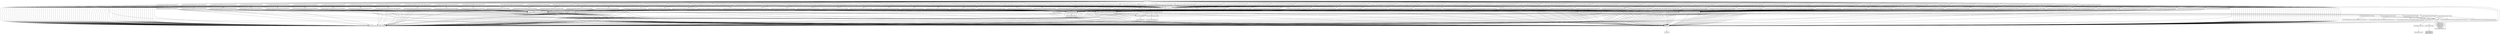 digraph mygraph {
  node [shape=box];
  "//k:all_cue_import"
  "//k:all_cue_import" -> "//k:cue_import_coder-amanibhavam-class-cluster-argo-cd"
  "//k:all_cue_import" -> "//k:cue_import_coder-amanibhavam-class-cluster-cert-manager"
  "//k:all_cue_import" -> "//k:cue_import_coder-amanibhavam-class-cluster-cilium"
  "//k:all_cue_import" -> "//k:cue_import_coder-amanibhavam-class-cluster-coder"
  "//k:all_cue_import" -> "//k:cue_import_coder-amanibhavam-class-cluster-descheduler"
  "//k:all_cue_import" -> "//k:cue_import_coder-amanibhavam-class-cluster-env"
  "//k:all_cue_import" -> "//k:cue_import_coder-amanibhavam-class-cluster-external-dns"
  "//k:all_cue_import" -> "//k:cue_import_coder-amanibhavam-class-cluster-external-secrets"
  "//k:all_cue_import" -> "//k:cue_import_coder-amanibhavam-class-cluster-issuer"
  "//k:all_cue_import" -> "//k:cue_import_coder-amanibhavam-class-cluster-karpenter"
  "//k:all_cue_import" -> "//k:cue_import_coder-amanibhavam-class-cluster-kyverno"
  "//k:all_cue_import" -> "//k:cue_import_coder-amanibhavam-class-cluster-l5d-crds"
  "//k:all_cue_import" -> "//k:cue_import_coder-amanibhavam-class-cluster-pod-identity"
  "//k:all_cue_import" -> "//k:cue_import_coder-amanibhavam-class-cluster-postgres-operator"
  "//k:all_cue_import" -> "//k:cue_import_coder-amanibhavam-class-cluster-reloader"
  "//k:all_cue_import" -> "//k:cue_import_coder-amanibhavam-class-cluster-secrets"
  "//k:all_cue_import" -> "//k:cue_import_coder-amanibhavam-class-cluster-tailscale"
  "//k:all_cue_import" -> "//k:cue_import_coder-amanibhavam-class-cluster-tetragon"
  "//k:all_cue_import" -> "//k:cue_import_coder-amanibhavam-class-cluster-traefik"
  "//k:all_cue_import" -> "//k:cue_import_coder-amanibhavam-class-cluster-trust-manager"
  "//k:all_cue_import" -> "//k:cue_import_coder-amanibhavam-class-cluster-xwing"
  "//k:all_cue_import" -> "//k:cue_import_coder-amanibhavam-district-cluster-argo-cd"
  "//k:all_cue_import" -> "//k:cue_import_coder-amanibhavam-district-cluster-argo-events"
  "//k:all_cue_import" -> "//k:cue_import_coder-amanibhavam-district-cluster-argo-workflows"
  "//k:all_cue_import" -> "//k:cue_import_coder-amanibhavam-district-cluster-buildkite"
  "//k:all_cue_import" -> "//k:cue_import_coder-amanibhavam-district-cluster-cert-manager"
  "//k:all_cue_import" -> "//k:cue_import_coder-amanibhavam-district-cluster-cilium"
  "//k:all_cue_import" -> "//k:cue_import_coder-amanibhavam-district-cluster-coder"
  "//k:all_cue_import" -> "//k:cue_import_coder-amanibhavam-district-cluster-deathstar"
  "//k:all_cue_import" -> "//k:cue_import_coder-amanibhavam-district-cluster-descheduler"
  "//k:all_cue_import" -> "//k:cue_import_coder-amanibhavam-district-cluster-env"
  "//k:all_cue_import" -> "//k:cue_import_coder-amanibhavam-district-cluster-external-dns"
  "//k:all_cue_import" -> "//k:cue_import_coder-amanibhavam-district-cluster-external-secrets"
  "//k:all_cue_import" -> "//k:cue_import_coder-amanibhavam-district-cluster-harbor"
  "//k:all_cue_import" -> "//k:cue_import_coder-amanibhavam-district-cluster-headlamp"
  "//k:all_cue_import" -> "//k:cue_import_coder-amanibhavam-district-cluster-issuer"
  "//k:all_cue_import" -> "//k:cue_import_coder-amanibhavam-district-cluster-karpenter"
  "//k:all_cue_import" -> "//k:cue_import_coder-amanibhavam-district-cluster-kyverno"
  "//k:all_cue_import" -> "//k:cue_import_coder-amanibhavam-district-cluster-l5d-crds"
  "//k:all_cue_import" -> "//k:cue_import_coder-amanibhavam-district-cluster-pihole"
  "//k:all_cue_import" -> "//k:cue_import_coder-amanibhavam-district-cluster-pod-identity"
  "//k:all_cue_import" -> "//k:cue_import_coder-amanibhavam-district-cluster-postgres-operator"
  "//k:all_cue_import" -> "//k:cue_import_coder-amanibhavam-district-cluster-reloader"
  "//k:all_cue_import" -> "//k:cue_import_coder-amanibhavam-district-cluster-secrets"
  "//k:all_cue_import" -> "//k:cue_import_coder-amanibhavam-district-cluster-tailscale"
  "//k:all_cue_import" -> "//k:cue_import_coder-amanibhavam-district-cluster-tetragon"
  "//k:all_cue_import" -> "//k:cue_import_coder-amanibhavam-district-cluster-tfo"
  "//k:all_cue_import" -> "//k:cue_import_coder-amanibhavam-district-cluster-traefik"
  "//k:all_cue_import" -> "//k:cue_import_coder-amanibhavam-district-cluster-trust-manager"
  "//k:all_cue_import" -> "//k:cue_import_coder-amanibhavam-district0-cluster-argo-cd"
  "//k:all_cue_import" -> "//k:cue_import_coder-amanibhavam-district0-cluster-env"
  "//k:all_cue_import" -> "//k:cue_import_coder-amanibhavam-district0-cluster-external-secrets"
  "//k:all_cue_import" -> "//k:cue_import_coder-amanibhavam-district0-cluster-kyverno"
  "//k:all_cue_import" -> "//k:cue_import_coder-amanibhavam-district0-cluster-postgres-operator"
  "//k:all_cue_import" -> "//k:cue_import_coder-amanibhavam-district0-cluster-secrets"
  "//k:all_cue_import" -> "//k:cue_import_coder-amanibhavam-district1-cluster-env"
  "//k:all_cue_import" -> "//k:cue_import_coder-amanibhavam-district1-cluster-kyverno"
  "//k:all_cue_import" -> "//k:cue_import_coder-amanibhavam-school-cluster-argo-cd"
  "//k:all_cue_import" -> "//k:cue_import_coder-amanibhavam-school-cluster-cert-manager"
  "//k:all_cue_import" -> "//k:cue_import_coder-amanibhavam-school-cluster-cilium"
  "//k:all_cue_import" -> "//k:cue_import_coder-amanibhavam-school-cluster-coder"
  "//k:all_cue_import" -> "//k:cue_import_coder-amanibhavam-school-cluster-descheduler"
  "//k:all_cue_import" -> "//k:cue_import_coder-amanibhavam-school-cluster-env"
  "//k:all_cue_import" -> "//k:cue_import_coder-amanibhavam-school-cluster-external-dns"
  "//k:all_cue_import" -> "//k:cue_import_coder-amanibhavam-school-cluster-external-secrets"
  "//k:all_cue_import" -> "//k:cue_import_coder-amanibhavam-school-cluster-issuer"
  "//k:all_cue_import" -> "//k:cue_import_coder-amanibhavam-school-cluster-karpenter"
  "//k:all_cue_import" -> "//k:cue_import_coder-amanibhavam-school-cluster-kyverno"
  "//k:all_cue_import" -> "//k:cue_import_coder-amanibhavam-school-cluster-l5d-crds"
  "//k:all_cue_import" -> "//k:cue_import_coder-amanibhavam-school-cluster-pod-identity"
  "//k:all_cue_import" -> "//k:cue_import_coder-amanibhavam-school-cluster-postgres-operator"
  "//k:all_cue_import" -> "//k:cue_import_coder-amanibhavam-school-cluster-reloader"
  "//k:all_cue_import" -> "//k:cue_import_coder-amanibhavam-school-cluster-secrets"
  "//k:all_cue_import" -> "//k:cue_import_coder-amanibhavam-school-cluster-spaceship"
  "//k:all_cue_import" -> "//k:cue_import_coder-amanibhavam-school-cluster-tailscale"
  "//k:all_cue_import" -> "//k:cue_import_coder-amanibhavam-school-cluster-tetragon"
  "//k:all_cue_import" -> "//k:cue_import_coder-amanibhavam-school-cluster-traefik"
  "//k:all_cue_import" -> "//k:cue_import_coder-amanibhavam-school-cluster-trust-manager"
  "//k:cue_import_coder-amanibhavam-school-cluster-tetragon"
  "//k:cue_import_coder-amanibhavam-school-cluster-tetragon" -> "//k:kustomize_build_coder-amanibhavam-school-cluster-tetragon"
  "//k:cue_import_coder-amanibhavam-school-cluster-tetragon" -> "//k:gen_cue_import_sh"
  "//k:cue_import_coder-amanibhavam-school-cluster-tetragon" -> "//b/lib:lib_sh"
  "//k:cue_import_coder-amanibhavam-school-cluster-tetragon" -> "@bazel_tools//tools/genrule:genrule-setup.sh"
  "//k:kustomize_build_coder-amanibhavam-school-cluster-tetragon"
  "//k:kustomize_build_coder-amanibhavam-school-cluster-tetragon" -> "//k:gen_kustomize_build_sh"
  "//k:kustomize_build_coder-amanibhavam-school-cluster-tetragon" -> "//c/coder-amanibhavam-school:kustomize_bundle_tgz"
  "//k:kustomize_build_coder-amanibhavam-school-cluster-tetragon" -> "//b/lib:lib_sh"
  "//k:kustomize_build_coder-amanibhavam-school-cluster-tetragon" -> "@bazel_tools//tools/genrule:genrule-setup.sh"
  "//k:cue_import_coder-amanibhavam-school-cluster-postgres-operator"
  "//k:cue_import_coder-amanibhavam-school-cluster-postgres-operator" -> "//k:kustomize_build_coder-amanibhavam-school-cluster-postgres-operator"
  "//k:cue_import_coder-amanibhavam-school-cluster-postgres-operator" -> "//k:gen_cue_import_sh"
  "//k:cue_import_coder-amanibhavam-school-cluster-postgres-operator" -> "//b/lib:lib_sh"
  "//k:cue_import_coder-amanibhavam-school-cluster-postgres-operator" -> "@bazel_tools//tools/genrule:genrule-setup.sh"
  "//k:kustomize_build_coder-amanibhavam-school-cluster-postgres-operator"
  "//k:kustomize_build_coder-amanibhavam-school-cluster-postgres-operator" -> "//k:gen_kustomize_build_sh"
  "//k:kustomize_build_coder-amanibhavam-school-cluster-postgres-operator" -> "//c/coder-amanibhavam-school:kustomize_bundle_tgz"
  "//k:kustomize_build_coder-amanibhavam-school-cluster-postgres-operator" -> "//b/lib:lib_sh"
  "//k:kustomize_build_coder-amanibhavam-school-cluster-postgres-operator" -> "@bazel_tools//tools/genrule:genrule-setup.sh"
  "//k:cue_import_coder-amanibhavam-school-cluster-issuer"
  "//k:cue_import_coder-amanibhavam-school-cluster-issuer" -> "//k:kustomize_build_coder-amanibhavam-school-cluster-issuer"
  "//k:cue_import_coder-amanibhavam-school-cluster-issuer" -> "//k:gen_cue_import_sh"
  "//k:cue_import_coder-amanibhavam-school-cluster-issuer" -> "//b/lib:lib_sh"
  "//k:cue_import_coder-amanibhavam-school-cluster-issuer" -> "@bazel_tools//tools/genrule:genrule-setup.sh"
  "//k:cue_import_coder-amanibhavam-school-cluster-external-dns"
  "//k:cue_import_coder-amanibhavam-school-cluster-external-dns" -> "//k:kustomize_build_coder-amanibhavam-school-cluster-external-dns"
  "//k:cue_import_coder-amanibhavam-school-cluster-external-dns" -> "//k:gen_cue_import_sh"
  "//k:cue_import_coder-amanibhavam-school-cluster-external-dns" -> "@bazel_tools//tools/genrule:genrule-setup.sh"
  "//k:cue_import_coder-amanibhavam-school-cluster-external-dns" -> "//b/lib:lib_sh"
  "//k:cue_import_coder-amanibhavam-school-cluster-env"
  "//k:cue_import_coder-amanibhavam-school-cluster-env" -> "//k:kustomize_build_coder-amanibhavam-school-cluster-env"
  "//k:cue_import_coder-amanibhavam-school-cluster-env" -> "//k:gen_cue_import_sh"
  "//k:cue_import_coder-amanibhavam-school-cluster-env" -> "//b/lib:lib_sh"
  "//k:cue_import_coder-amanibhavam-school-cluster-env" -> "@bazel_tools//tools/genrule:genrule-setup.sh"
  "//k:kustomize_build_coder-amanibhavam-school-cluster-env"
  "//k:kustomize_build_coder-amanibhavam-school-cluster-env" -> "//k:gen_kustomize_build_sh"
  "//k:kustomize_build_coder-amanibhavam-school-cluster-env" -> "//c/coder-amanibhavam-school:kustomize_bundle_tgz"
  "//k:kustomize_build_coder-amanibhavam-school-cluster-env" -> "//b/lib:lib_sh"
  "//k:kustomize_build_coder-amanibhavam-school-cluster-env" -> "@bazel_tools//tools/genrule:genrule-setup.sh"
  "//k:cue_import_coder-amanibhavam-school-cluster-cert-manager"
  "//k:cue_import_coder-amanibhavam-school-cluster-cert-manager" -> "//k:kustomize_build_coder-amanibhavam-school-cluster-cert-manager"
  "//k:cue_import_coder-amanibhavam-school-cluster-cert-manager" -> "//k:gen_cue_import_sh"
  "//k:cue_import_coder-amanibhavam-school-cluster-cert-manager" -> "@bazel_tools//tools/genrule:genrule-setup.sh"
  "//k:cue_import_coder-amanibhavam-school-cluster-cert-manager" -> "//b/lib:lib_sh"
  "//k:cue_import_coder-amanibhavam-school-cluster-argo-cd"
  "//k:cue_import_coder-amanibhavam-school-cluster-argo-cd" -> "//k:kustomize_build_coder-amanibhavam-school-cluster-argo-cd"
  "//k:cue_import_coder-amanibhavam-school-cluster-argo-cd" -> "//k:gen_cue_import_sh"
  "//k:cue_import_coder-amanibhavam-school-cluster-argo-cd" -> "//b/lib:lib_sh"
  "//k:cue_import_coder-amanibhavam-school-cluster-argo-cd" -> "@bazel_tools//tools/genrule:genrule-setup.sh"
  "//k:cue_import_coder-amanibhavam-district0-cluster-postgres-operator"
  "//k:cue_import_coder-amanibhavam-district0-cluster-postgres-operator" -> "//k:kustomize_build_coder-amanibhavam-district0-cluster-postgres-operator"
  "//k:cue_import_coder-amanibhavam-district0-cluster-postgres-operator" -> "//k:gen_cue_import_sh"
  "//k:cue_import_coder-amanibhavam-district0-cluster-postgres-operator" -> "//b/lib:lib_sh"
  "//k:cue_import_coder-amanibhavam-district0-cluster-postgres-operator" -> "@bazel_tools//tools/genrule:genrule-setup.sh"
  "//k:kustomize_build_coder-amanibhavam-district0-cluster-postgres-operator"
  "//k:kustomize_build_coder-amanibhavam-district0-cluster-postgres-operator" -> "//k:gen_kustomize_build_sh"
  "//k:kustomize_build_coder-amanibhavam-district0-cluster-postgres-operator" -> "//c/coder-amanibhavam-district0:kustomize_bundle_tgz"
  "//k:kustomize_build_coder-amanibhavam-district0-cluster-postgres-operator" -> "//b/lib:lib_sh"
  "//k:kustomize_build_coder-amanibhavam-district0-cluster-postgres-operator" -> "@bazel_tools//tools/genrule:genrule-setup.sh"
  "//k:cue_import_coder-amanibhavam-district0-cluster-env"
  "//k:cue_import_coder-amanibhavam-district0-cluster-env" -> "//k:kustomize_build_coder-amanibhavam-district0-cluster-env"
  "//k:cue_import_coder-amanibhavam-district0-cluster-env" -> "//k:gen_cue_import_sh"
  "//k:cue_import_coder-amanibhavam-district0-cluster-env" -> "//b/lib:lib_sh"
  "//k:cue_import_coder-amanibhavam-district0-cluster-env" -> "@bazel_tools//tools/genrule:genrule-setup.sh"
  "//k:kustomize_build_coder-amanibhavam-district0-cluster-env"
  "//k:kustomize_build_coder-amanibhavam-district0-cluster-env" -> "//k:gen_kustomize_build_sh"
  "//k:kustomize_build_coder-amanibhavam-district0-cluster-env" -> "//c/coder-amanibhavam-district0:kustomize_bundle_tgz"
  "//k:kustomize_build_coder-amanibhavam-district0-cluster-env" -> "//b/lib:lib_sh"
  "//k:kustomize_build_coder-amanibhavam-district0-cluster-env" -> "@bazel_tools//tools/genrule:genrule-setup.sh"
  "//k:cue_import_coder-amanibhavam-district-cluster-pihole"
  "//k:cue_import_coder-amanibhavam-district-cluster-pihole" -> "//k:kustomize_build_coder-amanibhavam-district-cluster-pihole"
  "//k:cue_import_coder-amanibhavam-district-cluster-pihole" -> "//k:gen_cue_import_sh"
  "//k:cue_import_coder-amanibhavam-district-cluster-pihole" -> "//b/lib:lib_sh"
  "//k:cue_import_coder-amanibhavam-district-cluster-pihole" -> "@bazel_tools//tools/genrule:genrule-setup.sh"
  "//k:cue_import_coder-amanibhavam-district-cluster-kyverno"
  "//k:cue_import_coder-amanibhavam-district-cluster-kyverno" -> "//k:kustomize_build_coder-amanibhavam-district-cluster-kyverno"
  "//k:cue_import_coder-amanibhavam-district-cluster-kyverno" -> "//k:gen_cue_import_sh"
  "//k:cue_import_coder-amanibhavam-district-cluster-kyverno" -> "//b/lib:lib_sh"
  "//k:cue_import_coder-amanibhavam-district-cluster-kyverno" -> "@bazel_tools//tools/genrule:genrule-setup.sh"
  "//k:kustomize_build_coder-amanibhavam-district-cluster-kyverno"
  "//k:kustomize_build_coder-amanibhavam-district-cluster-kyverno" -> "//k:gen_kustomize_build_sh"
  "//k:kustomize_build_coder-amanibhavam-district-cluster-kyverno" -> "//c/coder-amanibhavam-district:kustomize_bundle_tgz"
  "//k:kustomize_build_coder-amanibhavam-district-cluster-kyverno" -> "//b/lib:lib_sh"
  "//k:kustomize_build_coder-amanibhavam-district-cluster-kyverno" -> "@bazel_tools//tools/genrule:genrule-setup.sh"
  "//k:cue_import_coder-amanibhavam-district-cluster-karpenter"
  "//k:cue_import_coder-amanibhavam-district-cluster-karpenter" -> "//k:kustomize_build_coder-amanibhavam-district-cluster-karpenter"
  "//k:cue_import_coder-amanibhavam-district-cluster-karpenter" -> "//k:gen_cue_import_sh"
  "//k:cue_import_coder-amanibhavam-district-cluster-karpenter" -> "//b/lib:lib_sh"
  "//k:cue_import_coder-amanibhavam-district-cluster-karpenter" -> "@bazel_tools//tools/genrule:genrule-setup.sh"
  "//k:kustomize_build_coder-amanibhavam-district-cluster-karpenter"
  "//k:kustomize_build_coder-amanibhavam-district-cluster-karpenter" -> "//k:gen_kustomize_build_sh"
  "//k:kustomize_build_coder-amanibhavam-district-cluster-karpenter" -> "//c/coder-amanibhavam-district:kustomize_bundle_tgz"
  "//k:kustomize_build_coder-amanibhavam-district-cluster-karpenter" -> "//b/lib:lib_sh"
  "//k:kustomize_build_coder-amanibhavam-district-cluster-karpenter" -> "@bazel_tools//tools/genrule:genrule-setup.sh"
  "//k:cue_import_coder-amanibhavam-district-cluster-harbor"
  "//k:cue_import_coder-amanibhavam-district-cluster-harbor" -> "//k:kustomize_build_coder-amanibhavam-district-cluster-harbor"
  "//k:cue_import_coder-amanibhavam-district-cluster-harbor" -> "//k:gen_cue_import_sh"
  "//k:cue_import_coder-amanibhavam-district-cluster-harbor" -> "//b/lib:lib_sh"
  "//k:cue_import_coder-amanibhavam-district-cluster-harbor" -> "@bazel_tools//tools/genrule:genrule-setup.sh"
  "//k:cue_import_coder-amanibhavam-district-cluster-env"
  "//k:cue_import_coder-amanibhavam-district-cluster-env" -> "//k:kustomize_build_coder-amanibhavam-district-cluster-env"
  "//k:cue_import_coder-amanibhavam-district-cluster-env" -> "//k:gen_cue_import_sh"
  "//k:cue_import_coder-amanibhavam-district-cluster-env" -> "//b/lib:lib_sh"
  "//k:cue_import_coder-amanibhavam-district-cluster-env" -> "@bazel_tools//tools/genrule:genrule-setup.sh"
  "//k:kustomize_build_coder-amanibhavam-district-cluster-env"
  "//k:kustomize_build_coder-amanibhavam-district-cluster-env" -> "//k:gen_kustomize_build_sh"
  "//k:kustomize_build_coder-amanibhavam-district-cluster-env" -> "//c/coder-amanibhavam-district:kustomize_bundle_tgz"
  "//k:kustomize_build_coder-amanibhavam-district-cluster-env" -> "//b/lib:lib_sh"
  "//k:kustomize_build_coder-amanibhavam-district-cluster-env" -> "@bazel_tools//tools/genrule:genrule-setup.sh"
  "//k:cue_import_coder-amanibhavam-district-cluster-coder"
  "//k:cue_import_coder-amanibhavam-district-cluster-coder" -> "//k:kustomize_build_coder-amanibhavam-district-cluster-coder"
  "//k:cue_import_coder-amanibhavam-district-cluster-coder" -> "//k:gen_cue_import_sh"
  "//k:cue_import_coder-amanibhavam-district-cluster-coder" -> "//b/lib:lib_sh"
  "//k:cue_import_coder-amanibhavam-district-cluster-coder" -> "@bazel_tools//tools/genrule:genrule-setup.sh"
  "//k:cue_import_coder-amanibhavam-district-cluster-cert-manager"
  "//k:cue_import_coder-amanibhavam-district-cluster-cert-manager" -> "//k:kustomize_build_coder-amanibhavam-district-cluster-cert-manager"
  "//k:cue_import_coder-amanibhavam-district-cluster-cert-manager" -> "//k:gen_cue_import_sh"
  "//k:cue_import_coder-amanibhavam-district-cluster-cert-manager" -> "//b/lib:lib_sh"
  "//k:cue_import_coder-amanibhavam-district-cluster-cert-manager" -> "@bazel_tools//tools/genrule:genrule-setup.sh"
  "//k:cue_import_coder-amanibhavam-class-cluster-xwing"
  "//k:cue_import_coder-amanibhavam-class-cluster-xwing" -> "//k:kustomize_build_coder-amanibhavam-class-cluster-xwing"
  "//k:cue_import_coder-amanibhavam-class-cluster-xwing" -> "//k:gen_cue_import_sh"
  "//k:cue_import_coder-amanibhavam-class-cluster-xwing" -> "//b/lib:lib_sh"
  "//k:cue_import_coder-amanibhavam-class-cluster-xwing" -> "@bazel_tools//tools/genrule:genrule-setup.sh"
  "//k:cue_import_coder-amanibhavam-class-cluster-tetragon"
  "//k:cue_import_coder-amanibhavam-class-cluster-tetragon" -> "//k:kustomize_build_coder-amanibhavam-class-cluster-tetragon"
  "//k:cue_import_coder-amanibhavam-class-cluster-tetragon" -> "//k:gen_cue_import_sh"
  "//k:cue_import_coder-amanibhavam-class-cluster-tetragon" -> "//b/lib:lib_sh"
  "//k:cue_import_coder-amanibhavam-class-cluster-tetragon" -> "@bazel_tools//tools/genrule:genrule-setup.sh"
  "//k:cue_import_coder-amanibhavam-class-cluster-issuer"
  "//k:cue_import_coder-amanibhavam-class-cluster-issuer" -> "//k:kustomize_build_coder-amanibhavam-class-cluster-issuer"
  "//k:cue_import_coder-amanibhavam-class-cluster-issuer" -> "//k:gen_cue_import_sh"
  "//k:cue_import_coder-amanibhavam-class-cluster-issuer" -> "//b/lib:lib_sh"
  "//k:cue_import_coder-amanibhavam-class-cluster-issuer" -> "@bazel_tools//tools/genrule:genrule-setup.sh"
  "//k:cue_import_coder-amanibhavam-class-cluster-external-secrets"
  "//k:cue_import_coder-amanibhavam-class-cluster-external-secrets" -> "//k:kustomize_build_coder-amanibhavam-class-cluster-external-secrets"
  "//k:cue_import_coder-amanibhavam-class-cluster-external-secrets" -> "//k:gen_cue_import_sh"
  "//k:cue_import_coder-amanibhavam-class-cluster-external-secrets" -> "//b/lib:lib_sh"
  "//k:cue_import_coder-amanibhavam-class-cluster-external-secrets" -> "@bazel_tools//tools/genrule:genrule-setup.sh"
  "//k:cue_import_coder-amanibhavam-class-cluster-env"
  "//k:cue_import_coder-amanibhavam-class-cluster-env" -> "//k:kustomize_build_coder-amanibhavam-class-cluster-env"
  "//k:cue_import_coder-amanibhavam-class-cluster-env" -> "//k:gen_cue_import_sh"
  "//k:cue_import_coder-amanibhavam-class-cluster-env" -> "//b/lib:lib_sh"
  "//k:cue_import_coder-amanibhavam-class-cluster-env" -> "@bazel_tools//tools/genrule:genrule-setup.sh"
  "//k:cue_import_coder-amanibhavam-class-cluster-descheduler"
  "//k:cue_import_coder-amanibhavam-class-cluster-descheduler" -> "//k:kustomize_build_coder-amanibhavam-class-cluster-descheduler"
  "//k:cue_import_coder-amanibhavam-class-cluster-descheduler" -> "//k:gen_cue_import_sh"
  "//k:cue_import_coder-amanibhavam-class-cluster-descheduler" -> "//b/lib:lib_sh"
  "//k:cue_import_coder-amanibhavam-class-cluster-descheduler" -> "@bazel_tools//tools/genrule:genrule-setup.sh"
  "//k:kustomize_build_coder-amanibhavam-class-cluster-descheduler"
  "//k:kustomize_build_coder-amanibhavam-class-cluster-descheduler" -> "//k:gen_kustomize_build_sh"
  "//k:kustomize_build_coder-amanibhavam-class-cluster-descheduler" -> "//c/coder-amanibhavam-class:kustomize_bundle_tgz"
  "//k:kustomize_build_coder-amanibhavam-class-cluster-descheduler" -> "//b/lib:lib_sh"
  "//k:kustomize_build_coder-amanibhavam-class-cluster-descheduler" -> "@bazel_tools//tools/genrule:genrule-setup.sh"
  "//k:cue_import_coder-amanibhavam-school-cluster-coder"
  "//k:cue_import_coder-amanibhavam-school-cluster-coder" -> "//k:kustomize_build_coder-amanibhavam-school-cluster-coder"
  "//k:cue_import_coder-amanibhavam-school-cluster-coder" -> "//k:gen_cue_import_sh"
  "//k:cue_import_coder-amanibhavam-school-cluster-coder" -> "//b/lib:lib_sh"
  "//k:cue_import_coder-amanibhavam-school-cluster-coder" -> "@bazel_tools//tools/genrule:genrule-setup.sh"
  "//k:kustomize_build_coder-amanibhavam-school-cluster-cert-manager"
  "//k:kustomize_build_coder-amanibhavam-school-cluster-cert-manager" -> "//k:gen_kustomize_build_sh"
  "//k:kustomize_build_coder-amanibhavam-school-cluster-cert-manager" -> "//c/coder-amanibhavam-school:kustomize_bundle_tgz"
  "//k:kustomize_build_coder-amanibhavam-school-cluster-cert-manager" -> "//b/lib:lib_sh"
  "//k:kustomize_build_coder-amanibhavam-school-cluster-cert-manager" -> "@bazel_tools//tools/genrule:genrule-setup.sh"
  "//k:cue_import_coder-amanibhavam-class-cluster-secrets"
  "//k:cue_import_coder-amanibhavam-class-cluster-secrets" -> "//k:kustomize_build_coder-amanibhavam-class-cluster-secrets"
  "//k:cue_import_coder-amanibhavam-class-cluster-secrets" -> "//k:gen_cue_import_sh"
  "//k:cue_import_coder-amanibhavam-class-cluster-secrets" -> "//b/lib:lib_sh"
  "//k:cue_import_coder-amanibhavam-class-cluster-secrets" -> "@bazel_tools//tools/genrule:genrule-setup.sh"
  "//k:cue_import_coder-amanibhavam-district-cluster-postgres-operator"
  "//k:cue_import_coder-amanibhavam-district-cluster-postgres-operator" -> "//k:kustomize_build_coder-amanibhavam-district-cluster-postgres-operator"
  "//k:cue_import_coder-amanibhavam-district-cluster-postgres-operator" -> "//k:gen_cue_import_sh"
  "//k:cue_import_coder-amanibhavam-district-cluster-postgres-operator" -> "//b/lib:lib_sh"
  "//k:cue_import_coder-amanibhavam-district-cluster-postgres-operator" -> "@bazel_tools//tools/genrule:genrule-setup.sh"
  "//k:kustomize_build_coder-amanibhavam-class-cluster-xwing"
  "//k:kustomize_build_coder-amanibhavam-class-cluster-xwing" -> "//k:gen_kustomize_build_sh"
  "//k:kustomize_build_coder-amanibhavam-class-cluster-xwing" -> "//c/coder-amanibhavam-class:kustomize_bundle_tgz"
  "//k:kustomize_build_coder-amanibhavam-class-cluster-xwing" -> "//b/lib:lib_sh"
  "//k:kustomize_build_coder-amanibhavam-class-cluster-xwing" -> "@bazel_tools//tools/genrule:genrule-setup.sh"
  "//k:kustomize_build_coder-amanibhavam-district-cluster-pihole"
  "//k:kustomize_build_coder-amanibhavam-district-cluster-pihole" -> "//k:gen_kustomize_build_sh"
  "//k:kustomize_build_coder-amanibhavam-district-cluster-pihole" -> "//c/coder-amanibhavam-district:kustomize_bundle_tgz"
  "//k:kustomize_build_coder-amanibhavam-district-cluster-pihole" -> "//b/lib:lib_sh"
  "//k:kustomize_build_coder-amanibhavam-district-cluster-pihole" -> "@bazel_tools//tools/genrule:genrule-setup.sh"
  "//k:kustomize_build_coder-amanibhavam-class-cluster-issuer"
  "//k:kustomize_build_coder-amanibhavam-class-cluster-issuer" -> "//k:gen_kustomize_build_sh"
  "//k:kustomize_build_coder-amanibhavam-class-cluster-issuer" -> "//c/coder-amanibhavam-class:kustomize_bundle_tgz"
  "//k:kustomize_build_coder-amanibhavam-class-cluster-issuer" -> "//b/lib:lib_sh"
  "//k:kustomize_build_coder-amanibhavam-class-cluster-issuer" -> "@bazel_tools//tools/genrule:genrule-setup.sh"
  "//k:cue_import_coder-amanibhavam-school-cluster-karpenter"
  "//k:cue_import_coder-amanibhavam-school-cluster-karpenter" -> "//k:kustomize_build_coder-amanibhavam-school-cluster-karpenter"
  "//k:cue_import_coder-amanibhavam-school-cluster-karpenter" -> "//k:gen_cue_import_sh"
  "//k:cue_import_coder-amanibhavam-school-cluster-karpenter" -> "//b/lib:lib_sh"
  "//k:cue_import_coder-amanibhavam-school-cluster-karpenter" -> "@bazel_tools//tools/genrule:genrule-setup.sh"
  "//k:kustomize_build_coder-amanibhavam-school-cluster-karpenter"
  "//k:kustomize_build_coder-amanibhavam-school-cluster-karpenter" -> "//k:gen_kustomize_build_sh"
  "//k:kustomize_build_coder-amanibhavam-school-cluster-karpenter" -> "//c/coder-amanibhavam-school:kustomize_bundle_tgz"
  "//k:kustomize_build_coder-amanibhavam-school-cluster-karpenter" -> "@bazel_tools//tools/genrule:genrule-setup.sh"
  "//k:kustomize_build_coder-amanibhavam-school-cluster-karpenter" -> "//b/lib:lib_sh"
  "//k:cue_import_coder-amanibhavam-district-cluster-reloader"
  "//k:cue_import_coder-amanibhavam-district-cluster-reloader" -> "//k:kustomize_build_coder-amanibhavam-district-cluster-reloader"
  "//k:cue_import_coder-amanibhavam-district-cluster-reloader" -> "//k:gen_cue_import_sh"
  "//k:cue_import_coder-amanibhavam-district-cluster-reloader" -> "//b/lib:lib_sh"
  "//k:cue_import_coder-amanibhavam-district-cluster-reloader" -> "@bazel_tools//tools/genrule:genrule-setup.sh"
  "//k:kustomize_build_coder-amanibhavam-district-cluster-reloader"
  "//k:kustomize_build_coder-amanibhavam-district-cluster-reloader" -> "//c/coder-amanibhavam-district:kustomize_bundle_tgz"
  "//k:kustomize_build_coder-amanibhavam-district-cluster-reloader" -> "//k:gen_kustomize_build_sh"
  "//k:kustomize_build_coder-amanibhavam-district-cluster-reloader" -> "//b/lib:lib_sh"
  "//k:kustomize_build_coder-amanibhavam-district-cluster-reloader" -> "@bazel_tools//tools/genrule:genrule-setup.sh"
  "//k:kustomize_build_coder-amanibhavam-school-cluster-external-dns"
  "//k:kustomize_build_coder-amanibhavam-school-cluster-external-dns" -> "//k:gen_kustomize_build_sh"
  "//k:kustomize_build_coder-amanibhavam-school-cluster-external-dns" -> "//c/coder-amanibhavam-school:kustomize_bundle_tgz"
  "//k:kustomize_build_coder-amanibhavam-school-cluster-external-dns" -> "@bazel_tools//tools/genrule:genrule-setup.sh"
  "//k:kustomize_build_coder-amanibhavam-school-cluster-external-dns" -> "//b/lib:lib_sh"
  "//k:cue_import_coder-amanibhavam-district-cluster-tetragon"
  "//k:cue_import_coder-amanibhavam-district-cluster-tetragon" -> "//k:kustomize_build_coder-amanibhavam-district-cluster-tetragon"
  "//k:cue_import_coder-amanibhavam-district-cluster-tetragon" -> "//k:gen_cue_import_sh"
  "//k:cue_import_coder-amanibhavam-district-cluster-tetragon" -> "//b/lib:lib_sh"
  "//k:cue_import_coder-amanibhavam-district-cluster-tetragon" -> "@bazel_tools//tools/genrule:genrule-setup.sh"
  "//k:kustomize_build_coder-amanibhavam-district-cluster-tetragon"
  "//k:kustomize_build_coder-amanibhavam-district-cluster-tetragon" -> "//k:gen_kustomize_build_sh"
  "//k:kustomize_build_coder-amanibhavam-district-cluster-tetragon" -> "//c/coder-amanibhavam-district:kustomize_bundle_tgz"
  "//k:kustomize_build_coder-amanibhavam-district-cluster-tetragon" -> "@bazel_tools//tools/genrule:genrule-setup.sh"
  "//k:kustomize_build_coder-amanibhavam-district-cluster-tetragon" -> "//b/lib:lib_sh"
  "//k:cue_import_coder-amanibhavam-class-cluster-cilium"
  "//k:cue_import_coder-amanibhavam-class-cluster-cilium" -> "//k:kustomize_build_coder-amanibhavam-class-cluster-cilium"
  "//k:cue_import_coder-amanibhavam-class-cluster-cilium" -> "//k:gen_cue_import_sh"
  "//k:cue_import_coder-amanibhavam-class-cluster-cilium" -> "//b/lib:lib_sh"
  "//k:cue_import_coder-amanibhavam-class-cluster-cilium" -> "@bazel_tools//tools/genrule:genrule-setup.sh"
  "//k:cue_import_coder-amanibhavam-school-cluster-pod-identity"
  "//k:cue_import_coder-amanibhavam-school-cluster-pod-identity" -> "//k:kustomize_build_coder-amanibhavam-school-cluster-pod-identity"
  "//k:cue_import_coder-amanibhavam-school-cluster-pod-identity" -> "//k:gen_cue_import_sh"
  "//k:cue_import_coder-amanibhavam-school-cluster-pod-identity" -> "//b/lib:lib_sh"
  "//k:cue_import_coder-amanibhavam-school-cluster-pod-identity" -> "@bazel_tools//tools/genrule:genrule-setup.sh"
  "//k:kustomize_build_coder-amanibhavam-school-cluster-pod-identity"
  "//k:kustomize_build_coder-amanibhavam-school-cluster-pod-identity" -> "//k:gen_kustomize_build_sh"
  "//k:kustomize_build_coder-amanibhavam-school-cluster-pod-identity" -> "//c/coder-amanibhavam-school:kustomize_bundle_tgz"
  "//k:kustomize_build_coder-amanibhavam-school-cluster-pod-identity" -> "//b/lib:lib_sh"
  "//k:kustomize_build_coder-amanibhavam-school-cluster-pod-identity" -> "@bazel_tools//tools/genrule:genrule-setup.sh"
  "//k:cue_import_coder-amanibhavam-district1-cluster-kyverno"
  "//k:cue_import_coder-amanibhavam-district1-cluster-kyverno" -> "//k:kustomize_build_coder-amanibhavam-district1-cluster-kyverno"
  "//k:cue_import_coder-amanibhavam-district1-cluster-kyverno" -> "//k:gen_cue_import_sh"
  "//k:cue_import_coder-amanibhavam-district1-cluster-kyverno" -> "//b/lib:lib_sh"
  "//k:cue_import_coder-amanibhavam-district1-cluster-kyverno" -> "@bazel_tools//tools/genrule:genrule-setup.sh"
  "//k:kustomize_build_coder-amanibhavam-district1-cluster-kyverno"
  "//k:kustomize_build_coder-amanibhavam-district1-cluster-kyverno" -> "//k:gen_kustomize_build_sh"
  "//k:kustomize_build_coder-amanibhavam-district1-cluster-kyverno" -> "//c/coder-amanibhavam-district1:kustomize_bundle_tgz"
  "//k:kustomize_build_coder-amanibhavam-district1-cluster-kyverno" -> "//b/lib:lib_sh"
  "//k:kustomize_build_coder-amanibhavam-district1-cluster-kyverno" -> "@bazel_tools//tools/genrule:genrule-setup.sh"
  "//k:cue_import_coder-amanibhavam-district-cluster-headlamp"
  "//k:cue_import_coder-amanibhavam-district-cluster-headlamp" -> "//k:kustomize_build_coder-amanibhavam-district-cluster-headlamp"
  "//k:cue_import_coder-amanibhavam-district-cluster-headlamp" -> "//k:gen_cue_import_sh"
  "//k:cue_import_coder-amanibhavam-district-cluster-headlamp" -> "//b/lib:lib_sh"
  "//k:cue_import_coder-amanibhavam-district-cluster-headlamp" -> "@bazel_tools//tools/genrule:genrule-setup.sh"
  "//k:cue_import_coder-amanibhavam-class-cluster-pod-identity"
  "//k:cue_import_coder-amanibhavam-class-cluster-pod-identity" -> "//k:kustomize_build_coder-amanibhavam-class-cluster-pod-identity"
  "//k:cue_import_coder-amanibhavam-class-cluster-pod-identity" -> "//k:gen_cue_import_sh"
  "//k:cue_import_coder-amanibhavam-class-cluster-pod-identity" -> "//b/lib:lib_sh"
  "//k:cue_import_coder-amanibhavam-class-cluster-pod-identity" -> "@bazel_tools//tools/genrule:genrule-setup.sh"
  "//k:kustomize_build_coder-amanibhavam-class-cluster-pod-identity"
  "//k:kustomize_build_coder-amanibhavam-class-cluster-pod-identity" -> "//k:gen_kustomize_build_sh"
  "//k:kustomize_build_coder-amanibhavam-class-cluster-pod-identity" -> "//c/coder-amanibhavam-class:kustomize_bundle_tgz"
  "//k:kustomize_build_coder-amanibhavam-class-cluster-pod-identity" -> "//b/lib:lib_sh"
  "//k:kustomize_build_coder-amanibhavam-class-cluster-pod-identity" -> "@bazel_tools//tools/genrule:genrule-setup.sh"
  "//k:cue_import_coder-amanibhavam-district-cluster-secrets"
  "//k:cue_import_coder-amanibhavam-district-cluster-secrets" -> "//k:kustomize_build_coder-amanibhavam-district-cluster-secrets"
  "//k:cue_import_coder-amanibhavam-district-cluster-secrets" -> "//k:gen_cue_import_sh"
  "//k:cue_import_coder-amanibhavam-district-cluster-secrets" -> "//b/lib:lib_sh"
  "//k:cue_import_coder-amanibhavam-district-cluster-secrets" -> "@bazel_tools//tools/genrule:genrule-setup.sh"
  "//k:cue_import_coder-amanibhavam-class-cluster-reloader"
  "//k:cue_import_coder-amanibhavam-class-cluster-reloader" -> "//k:kustomize_build_coder-amanibhavam-class-cluster-reloader"
  "//k:cue_import_coder-amanibhavam-class-cluster-reloader" -> "//k:gen_cue_import_sh"
  "//k:cue_import_coder-amanibhavam-class-cluster-reloader" -> "//b/lib:lib_sh"
  "//k:cue_import_coder-amanibhavam-class-cluster-reloader" -> "@bazel_tools//tools/genrule:genrule-setup.sh"
  "//k:kustomize_build_coder-amanibhavam-class-cluster-reloader"
  "//k:kustomize_build_coder-amanibhavam-class-cluster-reloader" -> "//k:gen_kustomize_build_sh"
  "//k:kustomize_build_coder-amanibhavam-class-cluster-reloader" -> "//c/coder-amanibhavam-class:kustomize_bundle_tgz"
  "//k:kustomize_build_coder-amanibhavam-class-cluster-reloader" -> "//b/lib:lib_sh"
  "//k:kustomize_build_coder-amanibhavam-class-cluster-reloader" -> "@bazel_tools//tools/genrule:genrule-setup.sh"
  "//k:cue_import_coder-amanibhavam-class-cluster-cert-manager"
  "//k:cue_import_coder-amanibhavam-class-cluster-cert-manager" -> "//k:kustomize_build_coder-amanibhavam-class-cluster-cert-manager"
  "//k:cue_import_coder-amanibhavam-class-cluster-cert-manager" -> "//k:gen_cue_import_sh"
  "//k:cue_import_coder-amanibhavam-class-cluster-cert-manager" -> "//b/lib:lib_sh"
  "//k:cue_import_coder-amanibhavam-class-cluster-cert-manager" -> "@bazel_tools//tools/genrule:genrule-setup.sh"
  "//k:cue_import_coder-amanibhavam-district0-cluster-external-secrets"
  "//k:cue_import_coder-amanibhavam-district0-cluster-external-secrets" -> "//k:kustomize_build_coder-amanibhavam-district0-cluster-external-secrets"
  "//k:cue_import_coder-amanibhavam-district0-cluster-external-secrets" -> "//k:gen_cue_import_sh"
  "//k:cue_import_coder-amanibhavam-district0-cluster-external-secrets" -> "//b/lib:lib_sh"
  "//k:cue_import_coder-amanibhavam-district0-cluster-external-secrets" -> "@bazel_tools//tools/genrule:genrule-setup.sh"
  "//k:kustomize_build_coder-amanibhavam-district0-cluster-external-secrets"
  "//k:kustomize_build_coder-amanibhavam-district0-cluster-external-secrets" -> "//k:gen_kustomize_build_sh"
  "//k:kustomize_build_coder-amanibhavam-district0-cluster-external-secrets" -> "//c/coder-amanibhavam-district0:kustomize_bundle_tgz"
  "//k:kustomize_build_coder-amanibhavam-district0-cluster-external-secrets" -> "//b/lib:lib_sh"
  "//k:kustomize_build_coder-amanibhavam-district0-cluster-external-secrets" -> "@bazel_tools//tools/genrule:genrule-setup.sh"
  "//k:cue_import_coder-amanibhavam-district-cluster-argo-events"
  "//k:cue_import_coder-amanibhavam-district-cluster-argo-events" -> "//k:kustomize_build_coder-amanibhavam-district-cluster-argo-events"
  "//k:cue_import_coder-amanibhavam-district-cluster-argo-events" -> "//k:gen_cue_import_sh"
  "//k:cue_import_coder-amanibhavam-district-cluster-argo-events" -> "//b/lib:lib_sh"
  "//k:cue_import_coder-amanibhavam-district-cluster-argo-events" -> "@bazel_tools//tools/genrule:genrule-setup.sh"
  "//k:kustomize_build_coder-amanibhavam-district-cluster-argo-events"
  "//k:kustomize_build_coder-amanibhavam-district-cluster-argo-events" -> "//k:gen_kustomize_build_sh"
  "//k:kustomize_build_coder-amanibhavam-district-cluster-argo-events" -> "//c/coder-amanibhavam-district:kustomize_bundle_tgz"
  "//k:kustomize_build_coder-amanibhavam-district-cluster-argo-events" -> "//b/lib:lib_sh"
  "//k:kustomize_build_coder-amanibhavam-district-cluster-argo-events" -> "@bazel_tools//tools/genrule:genrule-setup.sh"
  "//k:cue_import_coder-amanibhavam-school-cluster-trust-manager"
  "//k:cue_import_coder-amanibhavam-school-cluster-trust-manager" -> "//k:kustomize_build_coder-amanibhavam-school-cluster-trust-manager"
  "//k:cue_import_coder-amanibhavam-school-cluster-trust-manager" -> "//k:gen_cue_import_sh"
  "//k:cue_import_coder-amanibhavam-school-cluster-trust-manager" -> "//b/lib:lib_sh"
  "//k:cue_import_coder-amanibhavam-school-cluster-trust-manager" -> "@bazel_tools//tools/genrule:genrule-setup.sh"
  "//k:kustomize_build_coder-amanibhavam-school-cluster-trust-manager"
  "//k:kustomize_build_coder-amanibhavam-school-cluster-trust-manager" -> "//k:gen_kustomize_build_sh"
  "//k:kustomize_build_coder-amanibhavam-school-cluster-trust-manager" -> "//c/coder-amanibhavam-school:kustomize_bundle_tgz"
  "//k:kustomize_build_coder-amanibhavam-school-cluster-trust-manager" -> "//b/lib:lib_sh"
  "//k:kustomize_build_coder-amanibhavam-school-cluster-trust-manager" -> "@bazel_tools//tools/genrule:genrule-setup.sh"
  "//k:kustomize_build_coder-amanibhavam-school-cluster-argo-cd"
  "//k:kustomize_build_coder-amanibhavam-school-cluster-argo-cd" -> "//k:gen_kustomize_build_sh"
  "//k:kustomize_build_coder-amanibhavam-school-cluster-argo-cd" -> "//c/coder-amanibhavam-school:kustomize_bundle_tgz"
  "//k:kustomize_build_coder-amanibhavam-school-cluster-argo-cd" -> "//b/lib:lib_sh"
  "//k:kustomize_build_coder-amanibhavam-school-cluster-argo-cd" -> "@bazel_tools//tools/genrule:genrule-setup.sh"
  "//k:kustomize_build_coder-amanibhavam-district-cluster-coder"
  "//k:kustomize_build_coder-amanibhavam-district-cluster-coder" -> "//k:gen_kustomize_build_sh"
  "//k:kustomize_build_coder-amanibhavam-district-cluster-coder" -> "//c/coder-amanibhavam-district:kustomize_bundle_tgz"
  "//k:kustomize_build_coder-amanibhavam-district-cluster-coder" -> "//b/lib:lib_sh"
  "//k:kustomize_build_coder-amanibhavam-district-cluster-coder" -> "@bazel_tools//tools/genrule:genrule-setup.sh"
  "//k:cue_import_coder-amanibhavam-district-cluster-argo-workflows"
  "//k:cue_import_coder-amanibhavam-district-cluster-argo-workflows" -> "//k:kustomize_build_coder-amanibhavam-district-cluster-argo-workflows"
  "//k:cue_import_coder-amanibhavam-district-cluster-argo-workflows" -> "//k:gen_cue_import_sh"
  "//k:cue_import_coder-amanibhavam-district-cluster-argo-workflows" -> "//b/lib:lib_sh"
  "//k:cue_import_coder-amanibhavam-district-cluster-argo-workflows" -> "@bazel_tools//tools/genrule:genrule-setup.sh"
  "//k:cue_import_coder-amanibhavam-district0-cluster-kyverno"
  "//k:cue_import_coder-amanibhavam-district0-cluster-kyverno" -> "//k:kustomize_build_coder-amanibhavam-district0-cluster-kyverno"
  "//k:cue_import_coder-amanibhavam-district0-cluster-kyverno" -> "//k:gen_cue_import_sh"
  "//k:cue_import_coder-amanibhavam-district0-cluster-kyverno" -> "//b/lib:lib_sh"
  "//k:cue_import_coder-amanibhavam-district0-cluster-kyverno" -> "@bazel_tools//tools/genrule:genrule-setup.sh"
  "//k:cue_import_coder-amanibhavam-district-cluster-argo-cd"
  "//k:cue_import_coder-amanibhavam-district-cluster-argo-cd" -> "//k:kustomize_build_coder-amanibhavam-district-cluster-argo-cd"
  "//k:cue_import_coder-amanibhavam-district-cluster-argo-cd" -> "//k:gen_cue_import_sh"
  "//k:cue_import_coder-amanibhavam-district-cluster-argo-cd" -> "//b/lib:lib_sh"
  "//k:cue_import_coder-amanibhavam-district-cluster-argo-cd" -> "@bazel_tools//tools/genrule:genrule-setup.sh"
  "//k:kustomize_build_coder-amanibhavam-district-cluster-argo-cd"
  "//k:kustomize_build_coder-amanibhavam-district-cluster-argo-cd" -> "//k:gen_kustomize_build_sh"
  "//k:kustomize_build_coder-amanibhavam-district-cluster-argo-cd" -> "//c/coder-amanibhavam-district:kustomize_bundle_tgz"
  "//k:kustomize_build_coder-amanibhavam-district-cluster-argo-cd" -> "//b/lib:lib_sh"
  "//k:kustomize_build_coder-amanibhavam-district-cluster-argo-cd" -> "@bazel_tools//tools/genrule:genrule-setup.sh"
  "//k:cue_import_coder-amanibhavam-school-cluster-kyverno"
  "//k:cue_import_coder-amanibhavam-school-cluster-kyverno" -> "//k:kustomize_build_coder-amanibhavam-school-cluster-kyverno"
  "//k:cue_import_coder-amanibhavam-school-cluster-kyverno" -> "//k:gen_cue_import_sh"
  "//k:cue_import_coder-amanibhavam-school-cluster-kyverno" -> "//b/lib:lib_sh"
  "//k:cue_import_coder-amanibhavam-school-cluster-kyverno" -> "@bazel_tools//tools/genrule:genrule-setup.sh"
  "//k:kustomize_build_coder-amanibhavam-school-cluster-kyverno"
  "//k:kustomize_build_coder-amanibhavam-school-cluster-kyverno" -> "//k:gen_kustomize_build_sh"
  "//k:kustomize_build_coder-amanibhavam-school-cluster-kyverno" -> "//b/lib:lib_sh"
  "//k:kustomize_build_coder-amanibhavam-school-cluster-kyverno" -> "@bazel_tools//tools/genrule:genrule-setup.sh"
  "//k:kustomize_build_coder-amanibhavam-school-cluster-kyverno" -> "//c/coder-amanibhavam-school:kustomize_bundle_tgz"
  "//k:cue_import_coder-amanibhavam-class-cluster-kyverno"
  "//k:cue_import_coder-amanibhavam-class-cluster-kyverno" -> "//k:kustomize_build_coder-amanibhavam-class-cluster-kyverno"
  "//k:cue_import_coder-amanibhavam-class-cluster-kyverno" -> "//k:gen_cue_import_sh"
  "//k:cue_import_coder-amanibhavam-class-cluster-kyverno" -> "//b/lib:lib_sh"
  "//k:cue_import_coder-amanibhavam-class-cluster-kyverno" -> "@bazel_tools//tools/genrule:genrule-setup.sh"
  "//k:cue_import_coder-amanibhavam-school-cluster-l5d-crds"
  "//k:cue_import_coder-amanibhavam-school-cluster-l5d-crds" -> "//k:kustomize_build_coder-amanibhavam-school-cluster-l5d-crds"
  "//k:cue_import_coder-amanibhavam-school-cluster-l5d-crds" -> "//k:gen_cue_import_sh"
  "//k:cue_import_coder-amanibhavam-school-cluster-l5d-crds" -> "//b/lib:lib_sh"
  "//k:cue_import_coder-amanibhavam-school-cluster-l5d-crds" -> "@bazel_tools//tools/genrule:genrule-setup.sh"
  "//k:kustomize_build_coder-amanibhavam-school-cluster-issuer"
  "//k:kustomize_build_coder-amanibhavam-school-cluster-issuer" -> "//k:gen_kustomize_build_sh"
  "//k:kustomize_build_coder-amanibhavam-school-cluster-issuer" -> "//c/coder-amanibhavam-school:kustomize_bundle_tgz"
  "//k:kustomize_build_coder-amanibhavam-school-cluster-issuer" -> "@bazel_tools//tools/genrule:genrule-setup.sh"
  "//k:kustomize_build_coder-amanibhavam-school-cluster-issuer" -> "//b/lib:lib_sh"
  "//k:cue_import_coder-amanibhavam-school-cluster-reloader"
  "//k:cue_import_coder-amanibhavam-school-cluster-reloader" -> "//k:kustomize_build_coder-amanibhavam-school-cluster-reloader"
  "//k:cue_import_coder-amanibhavam-school-cluster-reloader" -> "//k:gen_cue_import_sh"
  "//k:cue_import_coder-amanibhavam-school-cluster-reloader" -> "//b/lib:lib_sh"
  "//k:cue_import_coder-amanibhavam-school-cluster-reloader" -> "@bazel_tools//tools/genrule:genrule-setup.sh"
  "//k:kustomize_build_coder-amanibhavam-school-cluster-reloader"
  "//k:kustomize_build_coder-amanibhavam-school-cluster-reloader" -> "//k:gen_kustomize_build_sh"
  "//k:kustomize_build_coder-amanibhavam-school-cluster-reloader" -> "//c/coder-amanibhavam-school:kustomize_bundle_tgz"
  "//k:kustomize_build_coder-amanibhavam-school-cluster-reloader" -> "@bazel_tools//tools/genrule:genrule-setup.sh"
  "//k:kustomize_build_coder-amanibhavam-school-cluster-reloader" -> "//b/lib:lib_sh"
  "//k:cue_import_coder-amanibhavam-district-cluster-external-dns"
  "//k:cue_import_coder-amanibhavam-district-cluster-external-dns" -> "//k:kustomize_build_coder-amanibhavam-district-cluster-external-dns"
  "//k:cue_import_coder-amanibhavam-district-cluster-external-dns" -> "//k:gen_cue_import_sh"
  "//k:cue_import_coder-amanibhavam-district-cluster-external-dns" -> "//b/lib:lib_sh"
  "//k:cue_import_coder-amanibhavam-district-cluster-external-dns" -> "@bazel_tools//tools/genrule:genrule-setup.sh"
  "//k:kustomize_build_coder-amanibhavam-district-cluster-external-dns"
  "//k:kustomize_build_coder-amanibhavam-district-cluster-external-dns" -> "//k:gen_kustomize_build_sh"
  "//k:kustomize_build_coder-amanibhavam-district-cluster-external-dns" -> "//c/coder-amanibhavam-district:kustomize_bundle_tgz"
  "//k:kustomize_build_coder-amanibhavam-district-cluster-external-dns" -> "//b/lib:lib_sh"
  "//k:kustomize_build_coder-amanibhavam-district-cluster-external-dns" -> "@bazel_tools//tools/genrule:genrule-setup.sh"
  "//k:cue_import_coder-amanibhavam-class-cluster-karpenter"
  "//k:cue_import_coder-amanibhavam-class-cluster-karpenter" -> "//k:kustomize_build_coder-amanibhavam-class-cluster-karpenter"
  "//k:cue_import_coder-amanibhavam-class-cluster-karpenter" -> "//k:gen_cue_import_sh"
  "//k:cue_import_coder-amanibhavam-class-cluster-karpenter" -> "//b/lib:lib_sh"
  "//k:cue_import_coder-amanibhavam-class-cluster-karpenter" -> "@bazel_tools//tools/genrule:genrule-setup.sh"
  "//k:kustomize_build_coder-amanibhavam-class-cluster-karpenter"
  "//k:kustomize_build_coder-amanibhavam-class-cluster-karpenter" -> "//k:gen_kustomize_build_sh"
  "//k:kustomize_build_coder-amanibhavam-class-cluster-karpenter" -> "//c/coder-amanibhavam-class:kustomize_bundle_tgz"
  "//k:kustomize_build_coder-amanibhavam-class-cluster-karpenter" -> "//b/lib:lib_sh"
  "//k:kustomize_build_coder-amanibhavam-class-cluster-karpenter" -> "@bazel_tools//tools/genrule:genrule-setup.sh"
  "//k:kustomize_build_coder-amanibhavam-district-cluster-cert-manager"
  "//k:kustomize_build_coder-amanibhavam-district-cluster-cert-manager" -> "//k:gen_kustomize_build_sh"
  "//k:kustomize_build_coder-amanibhavam-district-cluster-cert-manager" -> "//c/coder-amanibhavam-district:kustomize_bundle_tgz"
  "//k:kustomize_build_coder-amanibhavam-district-cluster-cert-manager" -> "//b/lib:lib_sh"
  "//k:kustomize_build_coder-amanibhavam-district-cluster-cert-manager" -> "@bazel_tools//tools/genrule:genrule-setup.sh"
  "//k:kustomize_build_coder-amanibhavam-district-cluster-secrets"
  "//k:kustomize_build_coder-amanibhavam-district-cluster-secrets" -> "//k:gen_kustomize_build_sh"
  "//k:kustomize_build_coder-amanibhavam-district-cluster-secrets" -> "//c/coder-amanibhavam-district:kustomize_bundle_tgz"
  "//k:kustomize_build_coder-amanibhavam-district-cluster-secrets" -> "//b/lib:lib_sh"
  "//k:kustomize_build_coder-amanibhavam-district-cluster-secrets" -> "@bazel_tools//tools/genrule:genrule-setup.sh"
  "//k:kustomize_build_coder-amanibhavam-class-cluster-kyverno"
  "//k:kustomize_build_coder-amanibhavam-class-cluster-kyverno" -> "//k:gen_kustomize_build_sh"
  "//k:kustomize_build_coder-amanibhavam-class-cluster-kyverno" -> "//c/coder-amanibhavam-class:kustomize_bundle_tgz"
  "//k:kustomize_build_coder-amanibhavam-class-cluster-kyverno" -> "//b/lib:lib_sh"
  "//k:kustomize_build_coder-amanibhavam-class-cluster-kyverno" -> "@bazel_tools//tools/genrule:genrule-setup.sh"
  "//k:cue_import_coder-amanibhavam-class-cluster-coder"
  "//k:cue_import_coder-amanibhavam-class-cluster-coder" -> "//k:kustomize_build_coder-amanibhavam-class-cluster-coder"
  "//k:cue_import_coder-amanibhavam-class-cluster-coder" -> "//k:gen_cue_import_sh"
  "//k:cue_import_coder-amanibhavam-class-cluster-coder" -> "//b/lib:lib_sh"
  "//k:cue_import_coder-amanibhavam-class-cluster-coder" -> "@bazel_tools//tools/genrule:genrule-setup.sh"
  "//k:cue_import_coder-amanibhavam-class-cluster-tailscale"
  "//k:cue_import_coder-amanibhavam-class-cluster-tailscale" -> "//k:kustomize_build_coder-amanibhavam-class-cluster-tailscale"
  "//k:cue_import_coder-amanibhavam-class-cluster-tailscale" -> "//k:gen_cue_import_sh"
  "//k:cue_import_coder-amanibhavam-class-cluster-tailscale" -> "//b/lib:lib_sh"
  "//k:cue_import_coder-amanibhavam-class-cluster-tailscale" -> "@bazel_tools//tools/genrule:genrule-setup.sh"
  "//k:kustomize_build_coder-amanibhavam-class-cluster-cert-manager"
  "//k:kustomize_build_coder-amanibhavam-class-cluster-cert-manager" -> "//k:gen_kustomize_build_sh"
  "//k:kustomize_build_coder-amanibhavam-class-cluster-cert-manager" -> "//c/coder-amanibhavam-class:kustomize_bundle_tgz"
  "//k:kustomize_build_coder-amanibhavam-class-cluster-cert-manager" -> "//b/lib:lib_sh"
  "//k:kustomize_build_coder-amanibhavam-class-cluster-cert-manager" -> "@bazel_tools//tools/genrule:genrule-setup.sh"
  "//k:kustomize_build_coder-amanibhavam-class-cluster-external-secrets"
  "//k:kustomize_build_coder-amanibhavam-class-cluster-external-secrets" -> "//k:gen_kustomize_build_sh"
  "//k:kustomize_build_coder-amanibhavam-class-cluster-external-secrets" -> "//c/coder-amanibhavam-class:kustomize_bundle_tgz"
  "//k:kustomize_build_coder-amanibhavam-class-cluster-external-secrets" -> "//b/lib:lib_sh"
  "//k:kustomize_build_coder-amanibhavam-class-cluster-external-secrets" -> "@bazel_tools//tools/genrule:genrule-setup.sh"
  "//k:kustomize_build_coder-amanibhavam-school-cluster-l5d-crds"
  "//k:kustomize_build_coder-amanibhavam-school-cluster-l5d-crds" -> "//k:gen_kustomize_build_sh"
  "//k:kustomize_build_coder-amanibhavam-school-cluster-l5d-crds" -> "//b/lib:lib_sh"
  "//k:kustomize_build_coder-amanibhavam-school-cluster-l5d-crds" -> "//c/coder-amanibhavam-school:kustomize_bundle_tgz"
  "//k:kustomize_build_coder-amanibhavam-school-cluster-l5d-crds" -> "@bazel_tools//tools/genrule:genrule-setup.sh"
  "//k:cue_import_coder-amanibhavam-district-cluster-trust-manager"
  "//k:cue_import_coder-amanibhavam-district-cluster-trust-manager" -> "//k:kustomize_build_coder-amanibhavam-district-cluster-trust-manager"
  "//k:cue_import_coder-amanibhavam-district-cluster-trust-manager" -> "//k:gen_cue_import_sh"
  "//k:cue_import_coder-amanibhavam-district-cluster-trust-manager" -> "//b/lib:lib_sh"
  "//k:cue_import_coder-amanibhavam-district-cluster-trust-manager" -> "@bazel_tools//tools/genrule:genrule-setup.sh"
  "//k:kustomize_build_coder-amanibhavam-district-cluster-trust-manager"
  "//k:kustomize_build_coder-amanibhavam-district-cluster-trust-manager" -> "//k:gen_kustomize_build_sh"
  "//k:kustomize_build_coder-amanibhavam-district-cluster-trust-manager" -> "//c/coder-amanibhavam-district:kustomize_bundle_tgz"
  "//k:kustomize_build_coder-amanibhavam-district-cluster-trust-manager" -> "@bazel_tools//tools/genrule:genrule-setup.sh"
  "//k:kustomize_build_coder-amanibhavam-district-cluster-trust-manager" -> "//b/lib:lib_sh"
  "//k:cue_import_coder-amanibhavam-district-cluster-issuer"
  "//k:cue_import_coder-amanibhavam-district-cluster-issuer" -> "//k:kustomize_build_coder-amanibhavam-district-cluster-issuer"
  "//k:cue_import_coder-amanibhavam-district-cluster-issuer" -> "//k:gen_cue_import_sh"
  "//k:cue_import_coder-amanibhavam-district-cluster-issuer" -> "//b/lib:lib_sh"
  "//k:cue_import_coder-amanibhavam-district-cluster-issuer" -> "@bazel_tools//tools/genrule:genrule-setup.sh"
  "//k:cue_import_coder-amanibhavam-school-cluster-cilium"
  "//k:cue_import_coder-amanibhavam-school-cluster-cilium" -> "//k:kustomize_build_coder-amanibhavam-school-cluster-cilium"
  "//k:cue_import_coder-amanibhavam-school-cluster-cilium" -> "//k:gen_cue_import_sh"
  "//k:cue_import_coder-amanibhavam-school-cluster-cilium" -> "//b/lib:lib_sh"
  "//k:cue_import_coder-amanibhavam-school-cluster-cilium" -> "@bazel_tools//tools/genrule:genrule-setup.sh"
  "//k:cue_import_coder-amanibhavam-district-cluster-external-secrets"
  "//k:cue_import_coder-amanibhavam-district-cluster-external-secrets" -> "//k:kustomize_build_coder-amanibhavam-district-cluster-external-secrets"
  "//k:cue_import_coder-amanibhavam-district-cluster-external-secrets" -> "//k:gen_cue_import_sh"
  "//k:cue_import_coder-amanibhavam-district-cluster-external-secrets" -> "//b/lib:lib_sh"
  "//k:cue_import_coder-amanibhavam-district-cluster-external-secrets" -> "@bazel_tools//tools/genrule:genrule-setup.sh"
  "//k:kustomize_build_coder-amanibhavam-school-cluster-coder"
  "//k:kustomize_build_coder-amanibhavam-school-cluster-coder" -> "//k:gen_kustomize_build_sh"
  "//k:kustomize_build_coder-amanibhavam-school-cluster-coder" -> "//c/coder-amanibhavam-school:kustomize_bundle_tgz"
  "//k:kustomize_build_coder-amanibhavam-school-cluster-coder" -> "//b/lib:lib_sh"
  "//k:kustomize_build_coder-amanibhavam-school-cluster-coder" -> "@bazel_tools//tools/genrule:genrule-setup.sh"
  "//k:cue_import_coder-amanibhavam-class-cluster-argo-cd"
  "//k:cue_import_coder-amanibhavam-class-cluster-argo-cd" -> "//k:kustomize_build_coder-amanibhavam-class-cluster-argo-cd"
  "//k:cue_import_coder-amanibhavam-class-cluster-argo-cd" -> "//k:gen_cue_import_sh"
  "//k:cue_import_coder-amanibhavam-class-cluster-argo-cd" -> "//b/lib:lib_sh"
  "//k:cue_import_coder-amanibhavam-class-cluster-argo-cd" -> "@bazel_tools//tools/genrule:genrule-setup.sh"
  "//k:kustomize_build_coder-amanibhavam-district-cluster-external-secrets"
  "//k:kustomize_build_coder-amanibhavam-district-cluster-external-secrets" -> "//k:gen_kustomize_build_sh"
  "//k:kustomize_build_coder-amanibhavam-district-cluster-external-secrets" -> "//c/coder-amanibhavam-district:kustomize_bundle_tgz"
  "//k:kustomize_build_coder-amanibhavam-district-cluster-external-secrets" -> "//b/lib:lib_sh"
  "//k:kustomize_build_coder-amanibhavam-district-cluster-external-secrets" -> "@bazel_tools//tools/genrule:genrule-setup.sh"
  "//k:cue_import_coder-amanibhavam-school-cluster-traefik"
  "//k:cue_import_coder-amanibhavam-school-cluster-traefik" -> "//k:kustomize_build_coder-amanibhavam-school-cluster-traefik"
  "//k:cue_import_coder-amanibhavam-school-cluster-traefik" -> "//k:gen_cue_import_sh"
  "//k:cue_import_coder-amanibhavam-school-cluster-traefik" -> "@bazel_tools//tools/genrule:genrule-setup.sh"
  "//k:cue_import_coder-amanibhavam-school-cluster-traefik" -> "//b/lib:lib_sh"
  "//k:kustomize_build_coder-amanibhavam-school-cluster-traefik"
  "//k:kustomize_build_coder-amanibhavam-school-cluster-traefik" -> "//k:gen_kustomize_build_sh"
  "//k:kustomize_build_coder-amanibhavam-school-cluster-traefik" -> "//c/coder-amanibhavam-school:kustomize_bundle_tgz"
  "//k:kustomize_build_coder-amanibhavam-school-cluster-traefik" -> "@bazel_tools//tools/genrule:genrule-setup.sh"
  "//k:kustomize_build_coder-amanibhavam-school-cluster-traefik" -> "//b/lib:lib_sh"
  "//k:kustomize_build_coder-amanibhavam-class-cluster-tetragon"
  "//k:kustomize_build_coder-amanibhavam-class-cluster-tetragon" -> "//k:gen_kustomize_build_sh"
  "//k:kustomize_build_coder-amanibhavam-class-cluster-tetragon" -> "//c/coder-amanibhavam-class:kustomize_bundle_tgz"
  "//k:kustomize_build_coder-amanibhavam-class-cluster-tetragon" -> "//b/lib:lib_sh"
  "//k:kustomize_build_coder-amanibhavam-class-cluster-tetragon" -> "@bazel_tools//tools/genrule:genrule-setup.sh"
  "//k:cue_import_coder-amanibhavam-school-cluster-spaceship"
  "//k:cue_import_coder-amanibhavam-school-cluster-spaceship" -> "//k:kustomize_build_coder-amanibhavam-school-cluster-spaceship"
  "//k:cue_import_coder-amanibhavam-school-cluster-spaceship" -> "//k:gen_cue_import_sh"
  "//k:cue_import_coder-amanibhavam-school-cluster-spaceship" -> "//b/lib:lib_sh"
  "//k:cue_import_coder-amanibhavam-school-cluster-spaceship" -> "@bazel_tools//tools/genrule:genrule-setup.sh"
  "//k:kustomize_build_coder-amanibhavam-school-cluster-spaceship"
  "//k:kustomize_build_coder-amanibhavam-school-cluster-spaceship" -> "//k:gen_kustomize_build_sh"
  "//k:kustomize_build_coder-amanibhavam-school-cluster-spaceship" -> "//c/coder-amanibhavam-school:kustomize_bundle_tgz"
  "//k:kustomize_build_coder-amanibhavam-school-cluster-spaceship" -> "//b/lib:lib_sh"
  "//k:kustomize_build_coder-amanibhavam-school-cluster-spaceship" -> "@bazel_tools//tools/genrule:genrule-setup.sh"
  "//k:cue_import_coder-amanibhavam-school-cluster-secrets"
  "//k:cue_import_coder-amanibhavam-school-cluster-secrets" -> "//k:kustomize_build_coder-amanibhavam-school-cluster-secrets"
  "//k:cue_import_coder-amanibhavam-school-cluster-secrets" -> "//k:gen_cue_import_sh"
  "//k:cue_import_coder-amanibhavam-school-cluster-secrets" -> "//b/lib:lib_sh"
  "//k:cue_import_coder-amanibhavam-school-cluster-secrets" -> "@bazel_tools//tools/genrule:genrule-setup.sh"
  "//k:kustomize_build_coder-amanibhavam-school-cluster-secrets"
  "//k:kustomize_build_coder-amanibhavam-school-cluster-secrets" -> "//k:gen_kustomize_build_sh"
  "//k:kustomize_build_coder-amanibhavam-school-cluster-secrets" -> "//c/coder-amanibhavam-school:kustomize_bundle_tgz"
  "//k:kustomize_build_coder-amanibhavam-school-cluster-secrets" -> "//b/lib:lib_sh"
  "//k:kustomize_build_coder-amanibhavam-school-cluster-secrets" -> "@bazel_tools//tools/genrule:genrule-setup.sh"
  "//k:kustomize_build_coder-amanibhavam-school-cluster-cilium"
  "//k:kustomize_build_coder-amanibhavam-school-cluster-cilium" -> "//k:gen_kustomize_build_sh"
  "//k:kustomize_build_coder-amanibhavam-school-cluster-cilium" -> "//c/coder-amanibhavam-school:kustomize_bundle_tgz"
  "//k:kustomize_build_coder-amanibhavam-school-cluster-cilium" -> "//b/lib:lib_sh"
  "//k:kustomize_build_coder-amanibhavam-school-cluster-cilium" -> "@bazel_tools//tools/genrule:genrule-setup.sh"
  "//k:kustomize_build_coder-amanibhavam-district-cluster-harbor"
  "//k:kustomize_build_coder-amanibhavam-district-cluster-harbor" -> "//k:gen_kustomize_build_sh"
  "//k:kustomize_build_coder-amanibhavam-district-cluster-harbor" -> "//c/coder-amanibhavam-district:kustomize_bundle_tgz"
  "//k:kustomize_build_coder-amanibhavam-district-cluster-harbor" -> "//b/lib:lib_sh"
  "//k:kustomize_build_coder-amanibhavam-district-cluster-harbor" -> "@bazel_tools//tools/genrule:genrule-setup.sh"
  "//k:kustomize_build_coder-amanibhavam-class-cluster-argo-cd"
  "//k:kustomize_build_coder-amanibhavam-class-cluster-argo-cd" -> "//k:gen_kustomize_build_sh"
  "//k:kustomize_build_coder-amanibhavam-class-cluster-argo-cd" -> "//c/coder-amanibhavam-class:kustomize_bundle_tgz"
  "//k:kustomize_build_coder-amanibhavam-class-cluster-argo-cd" -> "//b/lib:lib_sh"
  "//k:kustomize_build_coder-amanibhavam-class-cluster-argo-cd" -> "@bazel_tools//tools/genrule:genrule-setup.sh"
  "//k:cue_import_coder-amanibhavam-class-cluster-traefik"
  "//k:cue_import_coder-amanibhavam-class-cluster-traefik" -> "//k:kustomize_build_coder-amanibhavam-class-cluster-traefik"
  "//k:cue_import_coder-amanibhavam-class-cluster-traefik" -> "//k:gen_cue_import_sh"
  "//k:cue_import_coder-amanibhavam-class-cluster-traefik" -> "//b/lib:lib_sh"
  "//k:cue_import_coder-amanibhavam-class-cluster-traefik" -> "@bazel_tools//tools/genrule:genrule-setup.sh"
  "//k:kustomize_build_coder-amanibhavam-class-cluster-traefik"
  "//k:kustomize_build_coder-amanibhavam-class-cluster-traefik" -> "//k:gen_kustomize_build_sh"
  "//k:kustomize_build_coder-amanibhavam-class-cluster-traefik" -> "//c/coder-amanibhavam-class:kustomize_bundle_tgz"
  "//k:kustomize_build_coder-amanibhavam-class-cluster-traefik" -> "//b/lib:lib_sh"
  "//k:kustomize_build_coder-amanibhavam-class-cluster-traefik" -> "@bazel_tools//tools/genrule:genrule-setup.sh"
  "//k:kustomize_build_coder-amanibhavam-class-cluster-env"
  "//k:kustomize_build_coder-amanibhavam-class-cluster-env" -> "//k:gen_kustomize_build_sh"
  "//k:kustomize_build_coder-amanibhavam-class-cluster-env" -> "//c/coder-amanibhavam-class:kustomize_bundle_tgz"
  "//k:kustomize_build_coder-amanibhavam-class-cluster-env" -> "//b/lib:lib_sh"
  "//k:kustomize_build_coder-amanibhavam-class-cluster-env" -> "@bazel_tools//tools/genrule:genrule-setup.sh"
  "//k:cue_import_coder-amanibhavam-district1-cluster-env"
  "//k:cue_import_coder-amanibhavam-district1-cluster-env" -> "//k:kustomize_build_coder-amanibhavam-district1-cluster-env"
  "//k:cue_import_coder-amanibhavam-district1-cluster-env" -> "//k:gen_cue_import_sh"
  "//k:cue_import_coder-amanibhavam-district1-cluster-env" -> "//b/lib:lib_sh"
  "//k:cue_import_coder-amanibhavam-district1-cluster-env" -> "@bazel_tools//tools/genrule:genrule-setup.sh"
  "//k:kustomize_build_coder-amanibhavam-district1-cluster-env"
  "//k:kustomize_build_coder-amanibhavam-district1-cluster-env" -> "//k:gen_kustomize_build_sh"
  "//k:kustomize_build_coder-amanibhavam-district1-cluster-env" -> "//c/coder-amanibhavam-district1:kustomize_bundle_tgz"
  "//k:kustomize_build_coder-amanibhavam-district1-cluster-env" -> "//b/lib:lib_sh"
  "//k:kustomize_build_coder-amanibhavam-district1-cluster-env" -> "@bazel_tools//tools/genrule:genrule-setup.sh"
  "//c/coder-amanibhavam-district1:kustomize_bundle_tgz"
  "//c/coder-amanibhavam-district1:kustomize_bundle_tgz" -> "//c/coder-amanibhavam-district1:config"
  "//c/coder-amanibhavam-district1:kustomize_bundle_tgz" -> "@bazel_tools//tools/genrule:genrule-setup.sh"
  "//c/coder-amanibhavam-district1:kustomize_bundle_tgz" -> "//c:gen_kustomize_bundle_sh"
  "//c/coder-amanibhavam-district1:kustomize_bundle_tgz" -> "//c:decode_base64_py"
  "//c/coder-amanibhavam-district1:kustomize_bundle_tgz" -> "//b/lib:lib_sh"
  "//k:cue_import_coder-amanibhavam-district-cluster-descheduler"
  "//k:cue_import_coder-amanibhavam-district-cluster-descheduler" -> "//k:kustomize_build_coder-amanibhavam-district-cluster-descheduler"
  "//k:cue_import_coder-amanibhavam-district-cluster-descheduler" -> "//k:gen_cue_import_sh"
  "//k:cue_import_coder-amanibhavam-district-cluster-descheduler" -> "//b/lib:lib_sh"
  "//k:cue_import_coder-amanibhavam-district-cluster-descheduler" -> "@bazel_tools//tools/genrule:genrule-setup.sh"
  "//k:kustomize_build_coder-amanibhavam-district-cluster-descheduler"
  "//k:kustomize_build_coder-amanibhavam-district-cluster-descheduler" -> "//k:gen_kustomize_build_sh"
  "//k:kustomize_build_coder-amanibhavam-district-cluster-descheduler" -> "//c/coder-amanibhavam-district:kustomize_bundle_tgz"
  "//k:kustomize_build_coder-amanibhavam-district-cluster-descheduler" -> "//b/lib:lib_sh"
  "//k:kustomize_build_coder-amanibhavam-district-cluster-descheduler" -> "@bazel_tools//tools/genrule:genrule-setup.sh"
  "//k:cue_import_coder-amanibhavam-district-cluster-buildkite"
  "//k:cue_import_coder-amanibhavam-district-cluster-buildkite" -> "//k:kustomize_build_coder-amanibhavam-district-cluster-buildkite"
  "//k:cue_import_coder-amanibhavam-district-cluster-buildkite" -> "//k:gen_cue_import_sh"
  "//k:cue_import_coder-amanibhavam-district-cluster-buildkite" -> "//b/lib:lib_sh"
  "//k:cue_import_coder-amanibhavam-district-cluster-buildkite" -> "@bazel_tools//tools/genrule:genrule-setup.sh"
  "//k:kustomize_build_coder-amanibhavam-district-cluster-buildkite"
  "//k:kustomize_build_coder-amanibhavam-district-cluster-buildkite" -> "//k:gen_kustomize_build_sh"
  "//k:kustomize_build_coder-amanibhavam-district-cluster-buildkite" -> "//c/coder-amanibhavam-district:kustomize_bundle_tgz"
  "//k:kustomize_build_coder-amanibhavam-district-cluster-buildkite" -> "//b/lib:lib_sh"
  "//k:kustomize_build_coder-amanibhavam-district-cluster-buildkite" -> "@bazel_tools//tools/genrule:genrule-setup.sh"
  "//k:cue_import_coder-amanibhavam-district-cluster-pod-identity"
  "//k:cue_import_coder-amanibhavam-district-cluster-pod-identity" -> "//k:kustomize_build_coder-amanibhavam-district-cluster-pod-identity"
  "//k:cue_import_coder-amanibhavam-district-cluster-pod-identity" -> "//k:gen_cue_import_sh"
  "//k:cue_import_coder-amanibhavam-district-cluster-pod-identity" -> "//b/lib:lib_sh"
  "//k:cue_import_coder-amanibhavam-district-cluster-pod-identity" -> "@bazel_tools//tools/genrule:genrule-setup.sh"
  "//k:kustomize_build_coder-amanibhavam-district-cluster-pod-identity"
  "//k:kustomize_build_coder-amanibhavam-district-cluster-pod-identity" -> "//k:gen_kustomize_build_sh"
  "//k:kustomize_build_coder-amanibhavam-district-cluster-pod-identity" -> "//c/coder-amanibhavam-district:kustomize_bundle_tgz"
  "//k:kustomize_build_coder-amanibhavam-district-cluster-pod-identity" -> "//b/lib:lib_sh"
  "//k:kustomize_build_coder-amanibhavam-district-cluster-pod-identity" -> "@bazel_tools//tools/genrule:genrule-setup.sh"
  "//k:cue_import_coder-amanibhavam-class-cluster-postgres-operator"
  "//k:cue_import_coder-amanibhavam-class-cluster-postgres-operator" -> "//k:kustomize_build_coder-amanibhavam-class-cluster-postgres-operator"
  "//k:cue_import_coder-amanibhavam-class-cluster-postgres-operator" -> "//k:gen_cue_import_sh"
  "//k:cue_import_coder-amanibhavam-class-cluster-postgres-operator" -> "//b/lib:lib_sh"
  "//k:cue_import_coder-amanibhavam-class-cluster-postgres-operator" -> "@bazel_tools//tools/genrule:genrule-setup.sh"
  "//k:kustomize_build_coder-amanibhavam-class-cluster-postgres-operator"
  "//k:kustomize_build_coder-amanibhavam-class-cluster-postgres-operator" -> "//k:gen_kustomize_build_sh"
  "//k:kustomize_build_coder-amanibhavam-class-cluster-postgres-operator" -> "//c/coder-amanibhavam-class:kustomize_bundle_tgz"
  "//k:kustomize_build_coder-amanibhavam-class-cluster-postgres-operator" -> "//b/lib:lib_sh"
  "//k:kustomize_build_coder-amanibhavam-class-cluster-postgres-operator" -> "@bazel_tools//tools/genrule:genrule-setup.sh"
  "//k:kustomize_build_coder-amanibhavam-class-cluster-coder"
  "//k:kustomize_build_coder-amanibhavam-class-cluster-coder" -> "//k:gen_kustomize_build_sh"
  "//k:kustomize_build_coder-amanibhavam-class-cluster-coder" -> "//c/coder-amanibhavam-class:kustomize_bundle_tgz"
  "//k:kustomize_build_coder-amanibhavam-class-cluster-coder" -> "//b/lib:lib_sh"
  "//k:kustomize_build_coder-amanibhavam-class-cluster-coder" -> "@bazel_tools//tools/genrule:genrule-setup.sh"
  "//k:kustomize_build_coder-amanibhavam-district0-cluster-kyverno"
  "//k:kustomize_build_coder-amanibhavam-district0-cluster-kyverno" -> "//k:gen_kustomize_build_sh"
  "//k:kustomize_build_coder-amanibhavam-district0-cluster-kyverno" -> "//c/coder-amanibhavam-district0:kustomize_bundle_tgz"
  "//k:kustomize_build_coder-amanibhavam-district0-cluster-kyverno" -> "//b/lib:lib_sh"
  "//k:kustomize_build_coder-amanibhavam-district0-cluster-kyverno" -> "@bazel_tools//tools/genrule:genrule-setup.sh"
  "//k:cue_import_coder-amanibhavam-class-cluster-l5d-crds"
  "//k:cue_import_coder-amanibhavam-class-cluster-l5d-crds" -> "//k:kustomize_build_coder-amanibhavam-class-cluster-l5d-crds"
  "//k:cue_import_coder-amanibhavam-class-cluster-l5d-crds" -> "//k:gen_cue_import_sh"
  "//k:cue_import_coder-amanibhavam-class-cluster-l5d-crds" -> "//b/lib:lib_sh"
  "//k:cue_import_coder-amanibhavam-class-cluster-l5d-crds" -> "@bazel_tools//tools/genrule:genrule-setup.sh"
  "//k:kustomize_build_coder-amanibhavam-class-cluster-l5d-crds"
  "//k:kustomize_build_coder-amanibhavam-class-cluster-l5d-crds" -> "//k:gen_kustomize_build_sh"
  "//k:kustomize_build_coder-amanibhavam-class-cluster-l5d-crds" -> "//c/coder-amanibhavam-class:kustomize_bundle_tgz"
  "//k:kustomize_build_coder-amanibhavam-class-cluster-l5d-crds" -> "//b/lib:lib_sh"
  "//k:kustomize_build_coder-amanibhavam-class-cluster-l5d-crds" -> "@bazel_tools//tools/genrule:genrule-setup.sh"
  "//k:cue_import_coder-amanibhavam-school-cluster-external-secrets"
  "//k:cue_import_coder-amanibhavam-school-cluster-external-secrets" -> "//k:kustomize_build_coder-amanibhavam-school-cluster-external-secrets"
  "//k:cue_import_coder-amanibhavam-school-cluster-external-secrets" -> "//k:gen_cue_import_sh"
  "//k:cue_import_coder-amanibhavam-school-cluster-external-secrets" -> "//b/lib:lib_sh"
  "//k:cue_import_coder-amanibhavam-school-cluster-external-secrets" -> "@bazel_tools//tools/genrule:genrule-setup.sh"
  "//k:kustomize_build_coder-amanibhavam-school-cluster-external-secrets"
  "//k:kustomize_build_coder-amanibhavam-school-cluster-external-secrets" -> "//k:gen_kustomize_build_sh"
  "//k:kustomize_build_coder-amanibhavam-school-cluster-external-secrets" -> "//c/coder-amanibhavam-school:kustomize_bundle_tgz"
  "//k:kustomize_build_coder-amanibhavam-school-cluster-external-secrets" -> "//b/lib:lib_sh"
  "//k:kustomize_build_coder-amanibhavam-school-cluster-external-secrets" -> "@bazel_tools//tools/genrule:genrule-setup.sh"
  "//k:kustomize_build_coder-amanibhavam-class-cluster-secrets"
  "//k:kustomize_build_coder-amanibhavam-class-cluster-secrets" -> "//k:gen_kustomize_build_sh"
  "//k:kustomize_build_coder-amanibhavam-class-cluster-secrets" -> "//c/coder-amanibhavam-class:kustomize_bundle_tgz"
  "//k:kustomize_build_coder-amanibhavam-class-cluster-secrets" -> "//b/lib:lib_sh"
  "//k:kustomize_build_coder-amanibhavam-class-cluster-secrets" -> "@bazel_tools//tools/genrule:genrule-setup.sh"
  "//k:cue_import_coder-amanibhavam-district-cluster-tfo"
  "//k:cue_import_coder-amanibhavam-district-cluster-tfo" -> "//k:kustomize_build_coder-amanibhavam-district-cluster-tfo"
  "//k:cue_import_coder-amanibhavam-district-cluster-tfo" -> "//k:gen_cue_import_sh"
  "//k:cue_import_coder-amanibhavam-district-cluster-tfo" -> "//b/lib:lib_sh"
  "//k:cue_import_coder-amanibhavam-district-cluster-tfo" -> "@bazel_tools//tools/genrule:genrule-setup.sh"
  "//k:kustomize_build_coder-amanibhavam-district-cluster-tfo"
  "//k:kustomize_build_coder-amanibhavam-district-cluster-tfo" -> "//k:gen_kustomize_build_sh"
  "//k:kustomize_build_coder-amanibhavam-district-cluster-tfo" -> "//c/coder-amanibhavam-district:kustomize_bundle_tgz"
  "//k:kustomize_build_coder-amanibhavam-district-cluster-tfo" -> "//b/lib:lib_sh"
  "//k:kustomize_build_coder-amanibhavam-district-cluster-tfo" -> "@bazel_tools//tools/genrule:genrule-setup.sh"
  "//k:cue_import_coder-amanibhavam-district0-cluster-secrets"
  "//k:cue_import_coder-amanibhavam-district0-cluster-secrets" -> "//k:kustomize_build_coder-amanibhavam-district0-cluster-secrets"
  "//k:cue_import_coder-amanibhavam-district0-cluster-secrets" -> "//k:gen_cue_import_sh"
  "//k:cue_import_coder-amanibhavam-district0-cluster-secrets" -> "//b/lib:lib_sh"
  "//k:cue_import_coder-amanibhavam-district0-cluster-secrets" -> "@bazel_tools//tools/genrule:genrule-setup.sh"
  "//k:kustomize_build_coder-amanibhavam-district0-cluster-secrets"
  "//k:kustomize_build_coder-amanibhavam-district0-cluster-secrets" -> "//k:gen_kustomize_build_sh"
  "//k:kustomize_build_coder-amanibhavam-district0-cluster-secrets" -> "//c/coder-amanibhavam-district0:kustomize_bundle_tgz"
  "//k:kustomize_build_coder-amanibhavam-district0-cluster-secrets" -> "//b/lib:lib_sh"
  "//k:kustomize_build_coder-amanibhavam-district0-cluster-secrets" -> "@bazel_tools//tools/genrule:genrule-setup.sh"
  "//k:kustomize_build_coder-amanibhavam-district-cluster-argo-workflows"
  "//k:kustomize_build_coder-amanibhavam-district-cluster-argo-workflows" -> "//k:gen_kustomize_build_sh"
  "//k:kustomize_build_coder-amanibhavam-district-cluster-argo-workflows" -> "//c/coder-amanibhavam-district:kustomize_bundle_tgz"
  "//k:kustomize_build_coder-amanibhavam-district-cluster-argo-workflows" -> "//b/lib:lib_sh"
  "//k:kustomize_build_coder-amanibhavam-district-cluster-argo-workflows" -> "@bazel_tools//tools/genrule:genrule-setup.sh"
  "//k:kustomize_build_coder-amanibhavam-class-cluster-cilium"
  "//k:kustomize_build_coder-amanibhavam-class-cluster-cilium" -> "//k:gen_kustomize_build_sh"
  "//k:kustomize_build_coder-amanibhavam-class-cluster-cilium" -> "//c/coder-amanibhavam-class:kustomize_bundle_tgz"
  "//k:kustomize_build_coder-amanibhavam-class-cluster-cilium" -> "//b/lib:lib_sh"
  "//k:kustomize_build_coder-amanibhavam-class-cluster-cilium" -> "@bazel_tools//tools/genrule:genrule-setup.sh"
  "//k:kustomize_build_coder-amanibhavam-district-cluster-issuer"
  "//k:kustomize_build_coder-amanibhavam-district-cluster-issuer" -> "//k:gen_kustomize_build_sh"
  "//k:kustomize_build_coder-amanibhavam-district-cluster-issuer" -> "//c/coder-amanibhavam-district:kustomize_bundle_tgz"
  "//k:kustomize_build_coder-amanibhavam-district-cluster-issuer" -> "//b/lib:lib_sh"
  "//k:kustomize_build_coder-amanibhavam-district-cluster-issuer" -> "@bazel_tools//tools/genrule:genrule-setup.sh"
  "//k:cue_import_coder-amanibhavam-class-cluster-external-dns"
  "//k:cue_import_coder-amanibhavam-class-cluster-external-dns" -> "//k:kustomize_build_coder-amanibhavam-class-cluster-external-dns"
  "//k:cue_import_coder-amanibhavam-class-cluster-external-dns" -> "//k:gen_cue_import_sh"
  "//k:cue_import_coder-amanibhavam-class-cluster-external-dns" -> "//b/lib:lib_sh"
  "//k:cue_import_coder-amanibhavam-class-cluster-external-dns" -> "@bazel_tools//tools/genrule:genrule-setup.sh"
  "//k:kustomize_build_coder-amanibhavam-class-cluster-external-dns"
  "//k:kustomize_build_coder-amanibhavam-class-cluster-external-dns" -> "//k:gen_kustomize_build_sh"
  "//k:kustomize_build_coder-amanibhavam-class-cluster-external-dns" -> "//c/coder-amanibhavam-class:kustomize_bundle_tgz"
  "//k:kustomize_build_coder-amanibhavam-class-cluster-external-dns" -> "//b/lib:lib_sh"
  "//k:kustomize_build_coder-amanibhavam-class-cluster-external-dns" -> "@bazel_tools//tools/genrule:genrule-setup.sh"
  "//k:cue_import_coder-amanibhavam-district-cluster-cilium"
  "//k:cue_import_coder-amanibhavam-district-cluster-cilium" -> "//k:kustomize_build_coder-amanibhavam-district-cluster-cilium"
  "//k:cue_import_coder-amanibhavam-district-cluster-cilium" -> "//k:gen_cue_import_sh"
  "//k:cue_import_coder-amanibhavam-district-cluster-cilium" -> "//b/lib:lib_sh"
  "//k:cue_import_coder-amanibhavam-district-cluster-cilium" -> "@bazel_tools//tools/genrule:genrule-setup.sh"
  "//k:kustomize_build_coder-amanibhavam-district-cluster-cilium"
  "//k:kustomize_build_coder-amanibhavam-district-cluster-cilium" -> "//k:gen_kustomize_build_sh"
  "//k:kustomize_build_coder-amanibhavam-district-cluster-cilium" -> "//c/coder-amanibhavam-district:kustomize_bundle_tgz"
  "//k:kustomize_build_coder-amanibhavam-district-cluster-cilium" -> "//b/lib:lib_sh"
  "//k:kustomize_build_coder-amanibhavam-district-cluster-cilium" -> "@bazel_tools//tools/genrule:genrule-setup.sh"
  "//k:cue_import_coder-amanibhavam-school-cluster-descheduler"
  "//k:cue_import_coder-amanibhavam-school-cluster-descheduler" -> "//k:kustomize_build_coder-amanibhavam-school-cluster-descheduler"
  "//k:cue_import_coder-amanibhavam-school-cluster-descheduler" -> "//k:gen_cue_import_sh"
  "//k:cue_import_coder-amanibhavam-school-cluster-descheduler" -> "//b/lib:lib_sh"
  "//k:cue_import_coder-amanibhavam-school-cluster-descheduler" -> "@bazel_tools//tools/genrule:genrule-setup.sh"
  "//k:kustomize_build_coder-amanibhavam-school-cluster-descheduler"
  "//k:kustomize_build_coder-amanibhavam-school-cluster-descheduler" -> "//k:gen_kustomize_build_sh"
  "//k:kustomize_build_coder-amanibhavam-school-cluster-descheduler" -> "//c/coder-amanibhavam-school:kustomize_bundle_tgz"
  "//k:kustomize_build_coder-amanibhavam-school-cluster-descheduler" -> "//b/lib:lib_sh"
  "//k:kustomize_build_coder-amanibhavam-school-cluster-descheduler" -> "@bazel_tools//tools/genrule:genrule-setup.sh"
  "//k:cue_import_coder-amanibhavam-district0-cluster-argo-cd"
  "//k:cue_import_coder-amanibhavam-district0-cluster-argo-cd" -> "//k:kustomize_build_coder-amanibhavam-district0-cluster-argo-cd"
  "//k:cue_import_coder-amanibhavam-district0-cluster-argo-cd" -> "//k:gen_cue_import_sh"
  "//k:cue_import_coder-amanibhavam-district0-cluster-argo-cd" -> "//b/lib:lib_sh"
  "//k:cue_import_coder-amanibhavam-district0-cluster-argo-cd" -> "@bazel_tools//tools/genrule:genrule-setup.sh"
  "//k:kustomize_build_coder-amanibhavam-district0-cluster-argo-cd"
  "//k:kustomize_build_coder-amanibhavam-district0-cluster-argo-cd" -> "//k:gen_kustomize_build_sh"
  "//k:kustomize_build_coder-amanibhavam-district0-cluster-argo-cd" -> "//b/lib:lib_sh"
  "//k:kustomize_build_coder-amanibhavam-district0-cluster-argo-cd" -> "//c/coder-amanibhavam-district0:kustomize_bundle_tgz"
  "//k:kustomize_build_coder-amanibhavam-district0-cluster-argo-cd" -> "@bazel_tools//tools/genrule:genrule-setup.sh"
  "//c/coder-amanibhavam-district0:kustomize_bundle_tgz"
  "//c/coder-amanibhavam-district0:kustomize_bundle_tgz" -> "//c/coder-amanibhavam-district0:config"
  "//c/coder-amanibhavam-district0:kustomize_bundle_tgz" -> "@bazel_tools//tools/genrule:genrule-setup.sh"
  "//c/coder-amanibhavam-district0:kustomize_bundle_tgz" -> "//c:gen_kustomize_bundle_sh"
  "//c/coder-amanibhavam-district0:kustomize_bundle_tgz" -> "//c:decode_base64_py"
  "//c/coder-amanibhavam-district0:kustomize_bundle_tgz" -> "//b/lib:lib_sh"
  "//c/coder-amanibhavam-district0:config"
  "//c/coder-amanibhavam-district0:config" -> "//c/coder-amanibhavam-district0:coder-amanibhavam-district0-cluster.cue"
  "//c/coder-amanibhavam-district0:config" -> "//c:common"
  "//c/coder-amanibhavam-district0:config" -> "//pkg/cue:flake_cue"
  "//c/coder-amanibhavam-district0:coder-amanibhavam-district0-cluster.cue"
  "//k:cue_import_coder-amanibhavam-district-cluster-traefik"
  "//k:cue_import_coder-amanibhavam-district-cluster-traefik" -> "//k:kustomize_build_coder-amanibhavam-district-cluster-traefik"
  "//k:cue_import_coder-amanibhavam-district-cluster-traefik" -> "//k:gen_cue_import_sh"
  "//k:cue_import_coder-amanibhavam-district-cluster-traefik" -> "//b/lib:lib_sh"
  "//k:cue_import_coder-amanibhavam-district-cluster-traefik" -> "@bazel_tools//tools/genrule:genrule-setup.sh"
  "//k:kustomize_build_coder-amanibhavam-district-cluster-traefik"
  "//k:kustomize_build_coder-amanibhavam-district-cluster-traefik" -> "//k:gen_kustomize_build_sh"
  "//k:kustomize_build_coder-amanibhavam-district-cluster-traefik" -> "//c/coder-amanibhavam-district:kustomize_bundle_tgz"
  "//k:kustomize_build_coder-amanibhavam-district-cluster-traefik" -> "@bazel_tools//tools/genrule:genrule-setup.sh"
  "//k:kustomize_build_coder-amanibhavam-district-cluster-traefik" -> "//b/lib:lib_sh"
  "//k:kustomize_build_coder-amanibhavam-district-cluster-headlamp"
  "//k:kustomize_build_coder-amanibhavam-district-cluster-headlamp" -> "//k:gen_kustomize_build_sh"
  "//k:kustomize_build_coder-amanibhavam-district-cluster-headlamp" -> "//c/coder-amanibhavam-district:kustomize_bundle_tgz"
  "//k:kustomize_build_coder-amanibhavam-district-cluster-headlamp" -> "//b/lib:lib_sh"
  "//k:kustomize_build_coder-amanibhavam-district-cluster-headlamp" -> "@bazel_tools//tools/genrule:genrule-setup.sh"
  "//k:cue_import_coder-amanibhavam-district-cluster-tailscale"
  "//k:cue_import_coder-amanibhavam-district-cluster-tailscale" -> "//k:kustomize_build_coder-amanibhavam-district-cluster-tailscale"
  "//k:cue_import_coder-amanibhavam-district-cluster-tailscale" -> "//k:gen_cue_import_sh"
  "//k:cue_import_coder-amanibhavam-district-cluster-tailscale" -> "//b/lib:lib_sh"
  "//k:cue_import_coder-amanibhavam-district-cluster-tailscale" -> "@bazel_tools//tools/genrule:genrule-setup.sh"
  "//k:kustomize_build_coder-amanibhavam-district-cluster-tailscale"
  "//k:kustomize_build_coder-amanibhavam-district-cluster-tailscale" -> "//k:gen_kustomize_build_sh"
  "//k:kustomize_build_coder-amanibhavam-district-cluster-tailscale" -> "//c/coder-amanibhavam-district:kustomize_bundle_tgz"
  "//k:kustomize_build_coder-amanibhavam-district-cluster-tailscale" -> "//b/lib:lib_sh"
  "//k:kustomize_build_coder-amanibhavam-district-cluster-tailscale" -> "@bazel_tools//tools/genrule:genrule-setup.sh"
  "//k:cue_import_coder-amanibhavam-district-cluster-deathstar"
  "//k:cue_import_coder-amanibhavam-district-cluster-deathstar" -> "//k:kustomize_build_coder-amanibhavam-district-cluster-deathstar"
  "//k:cue_import_coder-amanibhavam-district-cluster-deathstar" -> "//k:gen_cue_import_sh"
  "//k:cue_import_coder-amanibhavam-district-cluster-deathstar" -> "//b/lib:lib_sh"
  "//k:cue_import_coder-amanibhavam-district-cluster-deathstar" -> "@bazel_tools//tools/genrule:genrule-setup.sh"
  "//c/coder-amanibhavam-district1:config"
  "//c/coder-amanibhavam-district1:config" -> "//c/coder-amanibhavam-district1:coder-amanibhavam-district1-cluster.cue"
  "//c/coder-amanibhavam-district1:config" -> "//pkg/cue:flake_cue"
  "//c/coder-amanibhavam-district1:config" -> "//c:common"
  "//c/coder-amanibhavam-district1:coder-amanibhavam-district1-cluster.cue"
  "//k:kustomize_build_coder-amanibhavam-district-cluster-deathstar"
  "//k:kustomize_build_coder-amanibhavam-district-cluster-deathstar" -> "//k:gen_kustomize_build_sh"
  "//k:kustomize_build_coder-amanibhavam-district-cluster-deathstar" -> "//c/coder-amanibhavam-district:kustomize_bundle_tgz"
  "//k:kustomize_build_coder-amanibhavam-district-cluster-deathstar" -> "//b/lib:lib_sh"
  "//k:kustomize_build_coder-amanibhavam-district-cluster-deathstar" -> "@bazel_tools//tools/genrule:genrule-setup.sh"
  "//k:kustomize_build_coder-amanibhavam-class-cluster-tailscale"
  "//k:kustomize_build_coder-amanibhavam-class-cluster-tailscale" -> "//k:gen_kustomize_build_sh"
  "//k:kustomize_build_coder-amanibhavam-class-cluster-tailscale" -> "//c/coder-amanibhavam-class:kustomize_bundle_tgz"
  "//k:kustomize_build_coder-amanibhavam-class-cluster-tailscale" -> "//b/lib:lib_sh"
  "//k:kustomize_build_coder-amanibhavam-class-cluster-tailscale" -> "@bazel_tools//tools/genrule:genrule-setup.sh"
  "//k:kustomize_build_coder-amanibhavam-district-cluster-postgres-operator"
  "//k:kustomize_build_coder-amanibhavam-district-cluster-postgres-operator" -> "//k:gen_kustomize_build_sh"
  "//k:kustomize_build_coder-amanibhavam-district-cluster-postgres-operator" -> "//c/coder-amanibhavam-district:kustomize_bundle_tgz"
  "//k:kustomize_build_coder-amanibhavam-district-cluster-postgres-operator" -> "//b/lib:lib_sh"
  "//k:kustomize_build_coder-amanibhavam-district-cluster-postgres-operator" -> "@bazel_tools//tools/genrule:genrule-setup.sh"
  "//k:cue_import_coder-amanibhavam-school-cluster-tailscale"
  "//k:cue_import_coder-amanibhavam-school-cluster-tailscale" -> "//k:kustomize_build_coder-amanibhavam-school-cluster-tailscale"
  "//k:cue_import_coder-amanibhavam-school-cluster-tailscale" -> "//k:gen_cue_import_sh"
  "//k:cue_import_coder-amanibhavam-school-cluster-tailscale" -> "//b/lib:lib_sh"
  "//k:cue_import_coder-amanibhavam-school-cluster-tailscale" -> "@bazel_tools//tools/genrule:genrule-setup.sh"
  "//k:kustomize_build_coder-amanibhavam-school-cluster-tailscale"
  "//k:kustomize_build_coder-amanibhavam-school-cluster-tailscale" -> "//k:gen_kustomize_build_sh"
  "//k:kustomize_build_coder-amanibhavam-school-cluster-tailscale" -> "//c/coder-amanibhavam-school:kustomize_bundle_tgz"
  "//k:kustomize_build_coder-amanibhavam-school-cluster-tailscale" -> "//b/lib:lib_sh"
  "//k:kustomize_build_coder-amanibhavam-school-cluster-tailscale" -> "@bazel_tools//tools/genrule:genrule-setup.sh"
  "//c/coder-amanibhavam-school:kustomize_bundle_tgz"
  "//c/coder-amanibhavam-school:kustomize_bundle_tgz" -> "//c/coder-amanibhavam-school:config"
  "//c/coder-amanibhavam-school:kustomize_bundle_tgz" -> "@bazel_tools//tools/genrule:genrule-setup.sh"
  "//c/coder-amanibhavam-school:kustomize_bundle_tgz" -> "//c:gen_kustomize_bundle_sh"
  "//c/coder-amanibhavam-school:kustomize_bundle_tgz" -> "//c:decode_base64_py"
  "//c/coder-amanibhavam-school:kustomize_bundle_tgz" -> "//b/lib:lib_sh"
  "//c/coder-amanibhavam-school:config"
  "//c/coder-amanibhavam-school:config" -> "//c/coder-amanibhavam-school:coder-amanibhavam-school-cluster.cue"
  "//c/coder-amanibhavam-school:config" -> "//c:common"
  "//c/coder-amanibhavam-school:config" -> "//pkg/cue:flake_cue"
  "//c/coder-amanibhavam-school:coder-amanibhavam-school-cluster.cue"
  "//k:cue_import_coder-amanibhavam-class-cluster-trust-manager"
  "//k:cue_import_coder-amanibhavam-class-cluster-trust-manager" -> "//k:kustomize_build_coder-amanibhavam-class-cluster-trust-manager"
  "//k:cue_import_coder-amanibhavam-class-cluster-trust-manager" -> "//k:gen_cue_import_sh"
  "//k:cue_import_coder-amanibhavam-class-cluster-trust-manager" -> "//b/lib:lib_sh"
  "//k:cue_import_coder-amanibhavam-class-cluster-trust-manager" -> "@bazel_tools//tools/genrule:genrule-setup.sh"
  "//k:kustomize_build_coder-amanibhavam-class-cluster-trust-manager"
  "//k:kustomize_build_coder-amanibhavam-class-cluster-trust-manager" -> "//k:gen_kustomize_build_sh"
  "//k:kustomize_build_coder-amanibhavam-class-cluster-trust-manager" -> "//c/coder-amanibhavam-class:kustomize_bundle_tgz"
  "//k:kustomize_build_coder-amanibhavam-class-cluster-trust-manager" -> "//b/lib:lib_sh"
  "//k:kustomize_build_coder-amanibhavam-class-cluster-trust-manager" -> "@bazel_tools//tools/genrule:genrule-setup.sh"
  "//c/coder-amanibhavam-class:kustomize_bundle_tgz"
  "//c/coder-amanibhavam-class:kustomize_bundle_tgz" -> "//c/coder-amanibhavam-class:config"
  "//c/coder-amanibhavam-class:kustomize_bundle_tgz" -> "@bazel_tools//tools/genrule:genrule-setup.sh"
  "//c/coder-amanibhavam-class:kustomize_bundle_tgz" -> "//c:gen_kustomize_bundle_sh"
  "//c/coder-amanibhavam-class:kustomize_bundle_tgz" -> "//c:decode_base64_py"
  "//c/coder-amanibhavam-class:kustomize_bundle_tgz" -> "//b/lib:lib_sh"
  "//c/coder-amanibhavam-class:config"
  "//c/coder-amanibhavam-class:config" -> "//c/coder-amanibhavam-class:coder-amanibhavam-class-cluster.cue"
  "//c/coder-amanibhavam-class:config" -> "//c:common"
  "//c/coder-amanibhavam-class:config" -> "//pkg/cue:flake_cue"
  "//c/coder-amanibhavam-class:coder-amanibhavam-class-cluster.cue"
  "//k:cue_import_coder-amanibhavam-district-cluster-l5d-crds"
  "//k:cue_import_coder-amanibhavam-district-cluster-l5d-crds" -> "//k:kustomize_build_coder-amanibhavam-district-cluster-l5d-crds"
  "//k:cue_import_coder-amanibhavam-district-cluster-l5d-crds" -> "//k:gen_cue_import_sh"
  "//k:cue_import_coder-amanibhavam-district-cluster-l5d-crds" -> "//b/lib:lib_sh"
  "//k:cue_import_coder-amanibhavam-district-cluster-l5d-crds" -> "@bazel_tools//tools/genrule:genrule-setup.sh"
  "//k:gen_cue_import_sh"
  "//k:gen_cue_import_sh" -> "//k:gen_cue_import.sh"
  "//k:gen_cue_import.sh"
  "//k:kustomize_build_coder-amanibhavam-district-cluster-l5d-crds"
  "//k:kustomize_build_coder-amanibhavam-district-cluster-l5d-crds" -> "//k:gen_kustomize_build_sh"
  "//k:kustomize_build_coder-amanibhavam-district-cluster-l5d-crds" -> "//c/coder-amanibhavam-district:kustomize_bundle_tgz"
  "//k:kustomize_build_coder-amanibhavam-district-cluster-l5d-crds" -> "//b/lib:lib_sh"
  "//k:kustomize_build_coder-amanibhavam-district-cluster-l5d-crds" -> "@bazel_tools//tools/genrule:genrule-setup.sh"
  "//c/coder-amanibhavam-district:kustomize_bundle_tgz"
  "//c/coder-amanibhavam-district:kustomize_bundle_tgz" -> "//c/coder-amanibhavam-district:config"
  "//c/coder-amanibhavam-district:kustomize_bundle_tgz" -> "@bazel_tools//tools/genrule:genrule-setup.sh"
  "//c/coder-amanibhavam-district:kustomize_bundle_tgz" -> "//c:gen_kustomize_bundle_sh"
  "//c/coder-amanibhavam-district:kustomize_bundle_tgz" -> "//c:decode_base64_py"
  "//c/coder-amanibhavam-district:kustomize_bundle_tgz" -> "//b/lib:lib_sh"
  "//c:decode_base64_py"
  "//c:decode_base64_py" -> "//c:decode_base64.py"
  "//c:decode_base64.py"
  "//c:gen_kustomize_bundle_sh"
  "//c:gen_kustomize_bundle_sh" -> "//c:gen_kustomize_bundle.sh"
  "//c:gen_kustomize_bundle.sh"
  "//c/coder-amanibhavam-district:config"
  "//c/coder-amanibhavam-district:config" -> "//c/coder-amanibhavam-district:coder-amanibhavam-district-cluster.cue"
  "//c/coder-amanibhavam-district:config" -> "//c:common"
  "//c/coder-amanibhavam-district:config" -> "//pkg/cue:flake_cue"
  "//pkg/cue:flake_cue"
  "//pkg/cue:flake_cue" -> "//pkg/cue:flake_config"
  "//pkg/cue:flake_cue" -> "@bazel_tools//tools/genrule:genrule-setup.sh"
  "//pkg/cue:flake_cue" -> "//b/lib:lib_sh"
  "//pkg/cue:flake_cue" -> "//b/nix:flake_which_script"
  "//b/nix:flake_which_script"
  "//b/nix:flake_which_script" -> "//b/nix:flake_which.sh"
  "//b/nix:flake_which.sh"
  "//b/lib:lib_sh"
  "//b/lib:lib_sh" -> "//b/lib:lib.sh"
  "//b/lib:lib.sh"
  "@bazel_tools//tools/genrule:genrule-setup.sh"
  "//pkg/cue:flake_config"
  "//pkg/cue:flake_config" -> "//pkg/cue:flake.nix\n//pkg/cue:flake.lock\n//pkg/cue:flake.json"
  "//pkg/cue:flake.nix\n//pkg/cue:flake.lock\n//pkg/cue:flake.json"
  "//c:common"
  "//c:common" -> "//c:external.cue\n//c:kustomize_schema.cue\n//c:kustomize.cue\n//c:transform_schema.cue\n//c:defn-run.cue\n//c:environment.cue\n//c:gen.cue\n//c:environment_schema.cue"
  "//c:external.cue\n//c:kustomize_schema.cue\n//c:kustomize.cue\n//c:transform_schema.cue\n//c:defn-run.cue\n//c:environment.cue\n//c:gen.cue\n//c:environment_schema.cue"
  "//c/coder-amanibhavam-district:coder-amanibhavam-district-cluster.cue"
  "//k:gen_kustomize_build_sh"
  "//k:gen_kustomize_build_sh" -> "//k:gen_kustomize_build.sh"
  "//k:gen_kustomize_build.sh"
}
